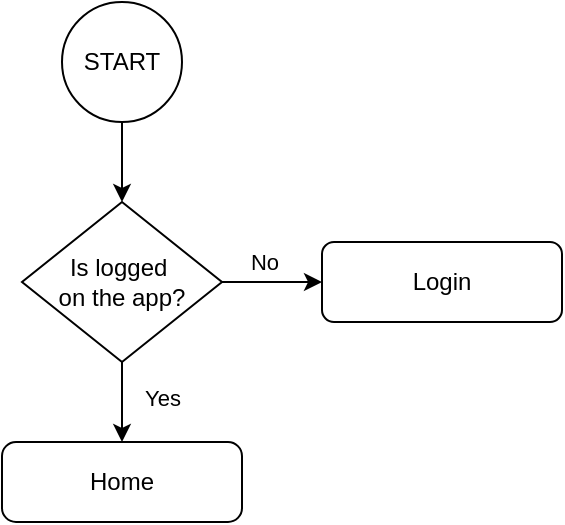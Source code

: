 <mxfile version="24.7.17" pages="9">
  <diagram id="C5RBs43oDa-KdzZeNtuy" name="Start Up">
    <mxGraphModel dx="1061" dy="625" grid="1" gridSize="10" guides="1" tooltips="1" connect="1" arrows="1" fold="1" page="1" pageScale="1" pageWidth="827" pageHeight="1169" math="0" shadow="0">
      <root>
        <mxCell id="WIyWlLk6GJQsqaUBKTNV-0" />
        <mxCell id="WIyWlLk6GJQsqaUBKTNV-1" parent="WIyWlLk6GJQsqaUBKTNV-0" />
        <mxCell id="WIyWlLk6GJQsqaUBKTNV-3" value="Login" style="rounded=1;whiteSpace=wrap;html=1;fontSize=12;glass=0;strokeWidth=1;shadow=0;" parent="WIyWlLk6GJQsqaUBKTNV-1" vertex="1">
          <mxGeometry x="370" y="150" width="120" height="40" as="geometry" />
        </mxCell>
        <mxCell id="NAs3StJc-EUYy5GG60r2-0" value="START" style="strokeWidth=1;html=1;shape=mxgraph.flowchart.start_2;whiteSpace=wrap;" vertex="1" parent="WIyWlLk6GJQsqaUBKTNV-1">
          <mxGeometry x="240" y="30" width="60" height="60" as="geometry" />
        </mxCell>
        <mxCell id="NAs3StJc-EUYy5GG60r2-6" style="edgeStyle=orthogonalEdgeStyle;rounded=0;orthogonalLoop=1;jettySize=auto;html=1;entryX=0;entryY=0.5;entryDx=0;entryDy=0;" edge="1" parent="WIyWlLk6GJQsqaUBKTNV-1" source="NAs3StJc-EUYy5GG60r2-4" target="WIyWlLk6GJQsqaUBKTNV-3">
          <mxGeometry relative="1" as="geometry" />
        </mxCell>
        <mxCell id="NAs3StJc-EUYy5GG60r2-8" value="No" style="edgeLabel;html=1;align=center;verticalAlign=middle;resizable=0;points=[];" vertex="1" connectable="0" parent="NAs3StJc-EUYy5GG60r2-6">
          <mxGeometry x="-0.158" y="-2" relative="1" as="geometry">
            <mxPoint y="-12" as="offset" />
          </mxGeometry>
        </mxCell>
        <mxCell id="NAs3StJc-EUYy5GG60r2-10" style="edgeStyle=orthogonalEdgeStyle;rounded=0;orthogonalLoop=1;jettySize=auto;html=1;entryX=0.5;entryY=0;entryDx=0;entryDy=0;" edge="1" parent="WIyWlLk6GJQsqaUBKTNV-1" source="NAs3StJc-EUYy5GG60r2-4" target="NAs3StJc-EUYy5GG60r2-9">
          <mxGeometry relative="1" as="geometry" />
        </mxCell>
        <mxCell id="NAs3StJc-EUYy5GG60r2-12" value="Yes" style="edgeLabel;html=1;align=center;verticalAlign=middle;resizable=0;points=[];" vertex="1" connectable="0" parent="NAs3StJc-EUYy5GG60r2-10">
          <mxGeometry x="-0.117" y="-1" relative="1" as="geometry">
            <mxPoint x="21" as="offset" />
          </mxGeometry>
        </mxCell>
        <mxCell id="NAs3StJc-EUYy5GG60r2-4" value="Is logged&amp;nbsp;&lt;div&gt;on the app?&lt;/div&gt;" style="strokeWidth=1;html=1;shape=mxgraph.flowchart.decision;whiteSpace=wrap;" vertex="1" parent="WIyWlLk6GJQsqaUBKTNV-1">
          <mxGeometry x="220" y="130" width="100" height="80" as="geometry" />
        </mxCell>
        <mxCell id="NAs3StJc-EUYy5GG60r2-5" style="edgeStyle=orthogonalEdgeStyle;rounded=0;orthogonalLoop=1;jettySize=auto;html=1;entryX=0.5;entryY=0;entryDx=0;entryDy=0;entryPerimeter=0;" edge="1" parent="WIyWlLk6GJQsqaUBKTNV-1" source="NAs3StJc-EUYy5GG60r2-0" target="NAs3StJc-EUYy5GG60r2-4">
          <mxGeometry relative="1" as="geometry" />
        </mxCell>
        <mxCell id="NAs3StJc-EUYy5GG60r2-9" value="Home" style="rounded=1;whiteSpace=wrap;html=1;absoluteArcSize=1;arcSize=14;strokeWidth=1;" vertex="1" parent="WIyWlLk6GJQsqaUBKTNV-1">
          <mxGeometry x="210" y="250" width="120" height="40" as="geometry" />
        </mxCell>
      </root>
    </mxGraphModel>
  </diagram>
  <diagram id="sX9BV34E5uOIgbZepUq_" name="Login">
    <mxGraphModel dx="1114" dy="656" grid="1" gridSize="10" guides="1" tooltips="1" connect="1" arrows="1" fold="1" page="1" pageScale="1" pageWidth="1169" pageHeight="827" math="0" shadow="0">
      <root>
        <mxCell id="0" />
        <mxCell id="1" parent="0" />
        <mxCell id="IFL9AA784NtUDXJpu881-12" style="edgeStyle=orthogonalEdgeStyle;rounded=0;orthogonalLoop=1;jettySize=auto;html=1;entryX=0.5;entryY=0;entryDx=0;entryDy=0;" edge="1" parent="1" source="IFL9AA784NtUDXJpu881-1" target="IFL9AA784NtUDXJpu881-9">
          <mxGeometry relative="1" as="geometry" />
        </mxCell>
        <mxCell id="IFL9AA784NtUDXJpu881-1" value="Login" style="rounded=1;whiteSpace=wrap;html=1;fontSize=12;glass=0;strokeWidth=1;shadow=0;" vertex="1" parent="1">
          <mxGeometry x="380" y="100" width="120" height="40" as="geometry" />
        </mxCell>
        <mxCell id="IFL9AA784NtUDXJpu881-4" style="edgeStyle=orthogonalEdgeStyle;rounded=0;orthogonalLoop=1;jettySize=auto;html=1;entryX=0.5;entryY=0;entryDx=0;entryDy=0;entryPerimeter=0;" edge="1" parent="1" source="IFL9AA784NtUDXJpu881-6" target="IFL9AA784NtUDXJpu881-17">
          <mxGeometry relative="1" as="geometry">
            <mxPoint x="440" y="470" as="targetPoint" />
          </mxGeometry>
        </mxCell>
        <mxCell id="IFL9AA784NtUDXJpu881-5" value="Yes" style="edgeLabel;html=1;align=center;verticalAlign=middle;resizable=0;points=[];" vertex="1" connectable="0" parent="IFL9AA784NtUDXJpu881-4">
          <mxGeometry x="-0.117" y="-1" relative="1" as="geometry">
            <mxPoint x="21" as="offset" />
          </mxGeometry>
        </mxCell>
        <mxCell id="IFL9AA784NtUDXJpu881-15" style="edgeStyle=orthogonalEdgeStyle;rounded=0;orthogonalLoop=1;jettySize=auto;html=1;entryX=1;entryY=0.5;entryDx=0;entryDy=0;" edge="1" parent="1" source="IFL9AA784NtUDXJpu881-6" target="IFL9AA784NtUDXJpu881-9">
          <mxGeometry relative="1" as="geometry">
            <Array as="points">
              <mxPoint x="580" y="380" />
              <mxPoint x="580" y="195" />
            </Array>
          </mxGeometry>
        </mxCell>
        <mxCell id="IFL9AA784NtUDXJpu881-16" value="No" style="edgeLabel;html=1;align=center;verticalAlign=middle;resizable=0;points=[];" vertex="1" connectable="0" parent="IFL9AA784NtUDXJpu881-15">
          <mxGeometry x="-0.782" y="1" relative="1" as="geometry">
            <mxPoint y="-9" as="offset" />
          </mxGeometry>
        </mxCell>
        <mxCell id="IFL9AA784NtUDXJpu881-6" value="User Exist?" style="strokeWidth=1;html=1;shape=mxgraph.flowchart.decision;whiteSpace=wrap;" vertex="1" parent="1">
          <mxGeometry x="390" y="340" width="100" height="80" as="geometry" />
        </mxCell>
        <mxCell id="IFL9AA784NtUDXJpu881-13" style="edgeStyle=orthogonalEdgeStyle;rounded=0;orthogonalLoop=1;jettySize=auto;html=1;entryX=0.5;entryY=0;entryDx=0;entryDy=0;" edge="1" parent="1" source="IFL9AA784NtUDXJpu881-9" target="IFL9AA784NtUDXJpu881-11">
          <mxGeometry relative="1" as="geometry" />
        </mxCell>
        <mxCell id="IFL9AA784NtUDXJpu881-9" value="Insert email" style="shape=parallelogram;html=1;strokeWidth=1;perimeter=parallelogramPerimeter;whiteSpace=wrap;rounded=1;arcSize=12;size=0.23;" vertex="1" parent="1">
          <mxGeometry x="365" y="170" width="150" height="50" as="geometry" />
        </mxCell>
        <mxCell id="IFL9AA784NtUDXJpu881-11" value="Password" style="shape=parallelogram;html=1;strokeWidth=1;perimeter=parallelogramPerimeter;whiteSpace=wrap;rounded=1;arcSize=12;size=0.23;" vertex="1" parent="1">
          <mxGeometry x="365" y="250" width="150" height="50" as="geometry" />
        </mxCell>
        <mxCell id="IFL9AA784NtUDXJpu881-14" style="edgeStyle=orthogonalEdgeStyle;rounded=0;orthogonalLoop=1;jettySize=auto;html=1;exitX=0.5;exitY=1;exitDx=0;exitDy=0;entryX=0.5;entryY=0;entryDx=0;entryDy=0;entryPerimeter=0;" edge="1" parent="1" source="IFL9AA784NtUDXJpu881-11" target="IFL9AA784NtUDXJpu881-6">
          <mxGeometry relative="1" as="geometry" />
        </mxCell>
        <mxCell id="G8jlkik7d2BzMp-kjcf3-1" value="Submit" style="edgeLabel;html=1;align=center;verticalAlign=middle;resizable=0;points=[];" vertex="1" connectable="0" parent="IFL9AA784NtUDXJpu881-14">
          <mxGeometry x="-0.2" y="-3" relative="1" as="geometry">
            <mxPoint as="offset" />
          </mxGeometry>
        </mxCell>
        <mxCell id="IFL9AA784NtUDXJpu881-18" style="edgeStyle=orthogonalEdgeStyle;rounded=0;orthogonalLoop=1;jettySize=auto;html=1;exitX=1;exitY=0.5;exitDx=0;exitDy=0;exitPerimeter=0;entryX=1;entryY=0.5;entryDx=0;entryDy=0;" edge="1" parent="1" source="IFL9AA784NtUDXJpu881-17" target="IFL9AA784NtUDXJpu881-11">
          <mxGeometry relative="1" as="geometry">
            <Array as="points">
              <mxPoint x="580" y="510" />
              <mxPoint x="580" y="275" />
            </Array>
          </mxGeometry>
        </mxCell>
        <mxCell id="IFL9AA784NtUDXJpu881-19" value="No" style="edgeLabel;html=1;align=center;verticalAlign=middle;resizable=0;points=[];" vertex="1" connectable="0" parent="IFL9AA784NtUDXJpu881-18">
          <mxGeometry x="-0.84" y="-3" relative="1" as="geometry">
            <mxPoint y="-13" as="offset" />
          </mxGeometry>
        </mxCell>
        <mxCell id="NJD95M8vQ93x0_-I2Khb-2" style="edgeStyle=orthogonalEdgeStyle;rounded=0;orthogonalLoop=1;jettySize=auto;html=1;entryX=0.5;entryY=0;entryDx=0;entryDy=0;entryPerimeter=0;" edge="1" parent="1" source="IFL9AA784NtUDXJpu881-17" target="NJD95M8vQ93x0_-I2Khb-3">
          <mxGeometry relative="1" as="geometry">
            <mxPoint x="440" y="610" as="targetPoint" />
          </mxGeometry>
        </mxCell>
        <mxCell id="NJD95M8vQ93x0_-I2Khb-15" value="Yes" style="edgeLabel;html=1;align=center;verticalAlign=middle;resizable=0;points=[];" vertex="1" connectable="0" parent="NJD95M8vQ93x0_-I2Khb-2">
          <mxGeometry x="0.2" y="-1" relative="1" as="geometry">
            <mxPoint x="11" as="offset" />
          </mxGeometry>
        </mxCell>
        <mxCell id="IFL9AA784NtUDXJpu881-17" value="Is Password correct?" style="strokeWidth=1;html=1;shape=mxgraph.flowchart.decision;whiteSpace=wrap;" vertex="1" parent="1">
          <mxGeometry x="390" y="460" width="100" height="100" as="geometry" />
        </mxCell>
        <mxCell id="NJD95M8vQ93x0_-I2Khb-1" value="Home" style="rounded=1;whiteSpace=wrap;html=1;fontSize=12;glass=0;strokeWidth=1;shadow=0;" vertex="1" parent="1">
          <mxGeometry x="380" y="1000" width="120" height="40" as="geometry" />
        </mxCell>
        <mxCell id="NJD95M8vQ93x0_-I2Khb-5" style="edgeStyle=orthogonalEdgeStyle;rounded=0;orthogonalLoop=1;jettySize=auto;html=1;entryX=0.5;entryY=0;entryDx=0;entryDy=0;" edge="1" parent="1" source="NJD95M8vQ93x0_-I2Khb-3" target="NJD95M8vQ93x0_-I2Khb-4">
          <mxGeometry relative="1" as="geometry" />
        </mxCell>
        <mxCell id="NJD95M8vQ93x0_-I2Khb-14" value="Yes" style="edgeLabel;html=1;align=center;verticalAlign=middle;resizable=0;points=[];" vertex="1" connectable="0" parent="NJD95M8vQ93x0_-I2Khb-5">
          <mxGeometry x="0.36" y="3" relative="1" as="geometry">
            <mxPoint x="7" y="-4" as="offset" />
          </mxGeometry>
        </mxCell>
        <mxCell id="NJD95M8vQ93x0_-I2Khb-10" style="edgeStyle=orthogonalEdgeStyle;rounded=0;orthogonalLoop=1;jettySize=auto;html=1;entryX=0;entryY=0.5;entryDx=0;entryDy=0;" edge="1" parent="1" source="NJD95M8vQ93x0_-I2Khb-3" target="NJD95M8vQ93x0_-I2Khb-1">
          <mxGeometry relative="1" as="geometry">
            <Array as="points">
              <mxPoint x="290" y="640" />
              <mxPoint x="290" y="1020" />
            </Array>
          </mxGeometry>
        </mxCell>
        <mxCell id="NJD95M8vQ93x0_-I2Khb-11" value="No" style="edgeLabel;html=1;align=center;verticalAlign=middle;resizable=0;points=[];" vertex="1" connectable="0" parent="NJD95M8vQ93x0_-I2Khb-10">
          <mxGeometry x="-0.004" y="1" relative="1" as="geometry">
            <mxPoint x="-11" y="-14" as="offset" />
          </mxGeometry>
        </mxCell>
        <mxCell id="NJD95M8vQ93x0_-I2Khb-3" value="First time login?" style="strokeWidth=1;html=1;shape=mxgraph.flowchart.decision;whiteSpace=wrap;" vertex="1" parent="1">
          <mxGeometry x="390" y="590" width="100" height="100" as="geometry" />
        </mxCell>
        <mxCell id="NJD95M8vQ93x0_-I2Khb-4" value="Request Code" style="shape=parallelogram;html=1;strokeWidth=1;perimeter=parallelogramPerimeter;whiteSpace=wrap;rounded=1;arcSize=12;size=0.23;" vertex="1" parent="1">
          <mxGeometry x="370" y="720" width="140" height="60" as="geometry" />
        </mxCell>
        <mxCell id="NJD95M8vQ93x0_-I2Khb-9" style="edgeStyle=orthogonalEdgeStyle;rounded=0;orthogonalLoop=1;jettySize=auto;html=1;entryX=0.5;entryY=0;entryDx=0;entryDy=0;" edge="1" parent="1" source="NJD95M8vQ93x0_-I2Khb-6" target="NJD95M8vQ93x0_-I2Khb-1">
          <mxGeometry relative="1" as="geometry" />
        </mxCell>
        <mxCell id="NJD95M8vQ93x0_-I2Khb-13" value="Yes" style="edgeLabel;html=1;align=center;verticalAlign=middle;resizable=0;points=[];" vertex="1" connectable="0" parent="NJD95M8vQ93x0_-I2Khb-9">
          <mxGeometry x="-0.475" y="3" relative="1" as="geometry">
            <mxPoint x="7" y="19" as="offset" />
          </mxGeometry>
        </mxCell>
        <mxCell id="NJD95M8vQ93x0_-I2Khb-6" value="Is code correct?" style="strokeWidth=1;html=1;shape=mxgraph.flowchart.decision;whiteSpace=wrap;" vertex="1" parent="1">
          <mxGeometry x="390" y="820" width="100" height="100" as="geometry" />
        </mxCell>
        <mxCell id="NJD95M8vQ93x0_-I2Khb-7" style="edgeStyle=orthogonalEdgeStyle;rounded=0;orthogonalLoop=1;jettySize=auto;html=1;entryX=0.5;entryY=0;entryDx=0;entryDy=0;entryPerimeter=0;" edge="1" parent="1" source="NJD95M8vQ93x0_-I2Khb-4" target="NJD95M8vQ93x0_-I2Khb-6">
          <mxGeometry relative="1" as="geometry" />
        </mxCell>
        <mxCell id="NJD95M8vQ93x0_-I2Khb-8" style="edgeStyle=orthogonalEdgeStyle;rounded=0;orthogonalLoop=1;jettySize=auto;html=1;entryX=0.921;entryY=0.4;entryDx=0;entryDy=0;entryPerimeter=0;" edge="1" parent="1" source="NJD95M8vQ93x0_-I2Khb-6" target="NJD95M8vQ93x0_-I2Khb-4">
          <mxGeometry relative="1" as="geometry">
            <Array as="points">
              <mxPoint x="540" y="870" />
              <mxPoint x="540" y="744" />
            </Array>
          </mxGeometry>
        </mxCell>
        <mxCell id="NJD95M8vQ93x0_-I2Khb-12" value="No" style="edgeLabel;html=1;align=center;verticalAlign=middle;resizable=0;points=[];" vertex="1" connectable="0" parent="NJD95M8vQ93x0_-I2Khb-8">
          <mxGeometry x="-0.023" y="-1" relative="1" as="geometry">
            <mxPoint x="9" as="offset" />
          </mxGeometry>
        </mxCell>
      </root>
    </mxGraphModel>
  </diagram>
  <diagram id="xrX0kt8LNmWPwsbkVcGR" name="Register">
    <mxGraphModel dx="1114" dy="656" grid="1" gridSize="10" guides="1" tooltips="1" connect="1" arrows="1" fold="1" page="1" pageScale="1" pageWidth="1169" pageHeight="827" math="0" shadow="0">
      <root>
        <mxCell id="0" />
        <mxCell id="1" parent="0" />
        <mxCell id="M9awglmIMMaG5F3pW17u-19" style="edgeStyle=orthogonalEdgeStyle;rounded=0;orthogonalLoop=1;jettySize=auto;html=1;entryX=0.5;entryY=0;entryDx=0;entryDy=0;" parent="1" source="M9awglmIMMaG5F3pW17u-1" target="M9awglmIMMaG5F3pW17u-18" edge="1">
          <mxGeometry relative="1" as="geometry" />
        </mxCell>
        <mxCell id="M9awglmIMMaG5F3pW17u-1" value="Register" style="rounded=1;whiteSpace=wrap;html=1;fontSize=12;glass=0;strokeWidth=1;shadow=0;" parent="1" vertex="1">
          <mxGeometry x="380" y="70" width="120" height="40" as="geometry" />
        </mxCell>
        <mxCell id="M9awglmIMMaG5F3pW17u-7" style="edgeStyle=orthogonalEdgeStyle;rounded=0;orthogonalLoop=1;jettySize=auto;html=1;entryX=0.5;entryY=0;entryDx=0;entryDy=0;" parent="1" source="M9awglmIMMaG5F3pW17u-3" target="M9awglmIMMaG5F3pW17u-4" edge="1">
          <mxGeometry relative="1" as="geometry" />
        </mxCell>
        <mxCell id="M9awglmIMMaG5F3pW17u-3" value="Insert Name" style="shape=parallelogram;html=1;strokeWidth=1;perimeter=parallelogramPerimeter;whiteSpace=wrap;rounded=1;arcSize=12;size=0.23;" parent="1" vertex="1">
          <mxGeometry x="370" y="230" width="140" height="50" as="geometry" />
        </mxCell>
        <mxCell id="M9awglmIMMaG5F3pW17u-8" style="edgeStyle=orthogonalEdgeStyle;rounded=0;orthogonalLoop=1;jettySize=auto;html=1;exitX=0.5;exitY=1;exitDx=0;exitDy=0;entryX=0.5;entryY=0;entryDx=0;entryDy=0;" parent="1" source="M9awglmIMMaG5F3pW17u-4" target="M9awglmIMMaG5F3pW17u-5" edge="1">
          <mxGeometry relative="1" as="geometry" />
        </mxCell>
        <mxCell id="M9awglmIMMaG5F3pW17u-4" value="Insert Email" style="shape=parallelogram;html=1;strokeWidth=1;perimeter=parallelogramPerimeter;whiteSpace=wrap;rounded=1;arcSize=12;size=0.23;" parent="1" vertex="1">
          <mxGeometry x="370" y="310" width="140" height="50" as="geometry" />
        </mxCell>
        <mxCell id="M9awglmIMMaG5F3pW17u-5" value="Insert Phone" style="shape=parallelogram;html=1;strokeWidth=1;perimeter=parallelogramPerimeter;whiteSpace=wrap;rounded=1;arcSize=12;size=0.23;" parent="1" vertex="1">
          <mxGeometry x="370" y="390" width="140" height="50" as="geometry" />
        </mxCell>
        <mxCell id="M9awglmIMMaG5F3pW17u-6" value="Insert Extra Data" style="shape=parallelogram;html=1;strokeWidth=1;perimeter=parallelogramPerimeter;whiteSpace=wrap;rounded=1;arcSize=12;size=0.23;" parent="1" vertex="1">
          <mxGeometry x="360" y="480" width="140" height="50" as="geometry" />
        </mxCell>
        <mxCell id="M9awglmIMMaG5F3pW17u-9" style="edgeStyle=orthogonalEdgeStyle;rounded=0;orthogonalLoop=1;jettySize=auto;html=1;exitX=0.5;exitY=1;exitDx=0;exitDy=0;entryX=0.579;entryY=-0.02;entryDx=0;entryDy=0;entryPerimeter=0;" parent="1" source="M9awglmIMMaG5F3pW17u-5" target="M9awglmIMMaG5F3pW17u-6" edge="1">
          <mxGeometry relative="1" as="geometry" />
        </mxCell>
        <mxCell id="M9awglmIMMaG5F3pW17u-13" style="edgeStyle=orthogonalEdgeStyle;rounded=0;orthogonalLoop=1;jettySize=auto;html=1;entryX=1;entryY=0.5;entryDx=0;entryDy=0;" parent="1" source="M9awglmIMMaG5F3pW17u-10" target="M9awglmIMMaG5F3pW17u-4" edge="1">
          <mxGeometry relative="1" as="geometry">
            <Array as="points">
              <mxPoint x="540" y="750" />
              <mxPoint x="540" y="335" />
            </Array>
          </mxGeometry>
        </mxCell>
        <mxCell id="M9awglmIMMaG5F3pW17u-10" value="Email alredy exist?" style="strokeWidth=1;html=1;shape=mxgraph.flowchart.decision;whiteSpace=wrap;" parent="1" vertex="1">
          <mxGeometry x="390" y="700" width="100" height="100" as="geometry" />
        </mxCell>
        <mxCell id="M9awglmIMMaG5F3pW17u-16" style="edgeStyle=orthogonalEdgeStyle;rounded=0;orthogonalLoop=1;jettySize=auto;html=1;entryX=1;entryY=0.5;entryDx=0;entryDy=0;" parent="1" source="M9awglmIMMaG5F3pW17u-15" target="M9awglmIMMaG5F3pW17u-5" edge="1">
          <mxGeometry relative="1" as="geometry">
            <Array as="points">
              <mxPoint x="540" y="880" />
              <mxPoint x="540" y="415" />
            </Array>
          </mxGeometry>
        </mxCell>
        <mxCell id="M9awglmIMMaG5F3pW17u-31" style="edgeStyle=orthogonalEdgeStyle;rounded=0;orthogonalLoop=1;jettySize=auto;html=1;entryX=0.5;entryY=0;entryDx=0;entryDy=0;" parent="1" source="M9awglmIMMaG5F3pW17u-15" target="M9awglmIMMaG5F3pW17u-30" edge="1">
          <mxGeometry relative="1" as="geometry" />
        </mxCell>
        <mxCell id="bzFnrBwAGfzbYayhYh9P-1" value="No" style="edgeLabel;html=1;align=center;verticalAlign=middle;resizable=0;points=[];" vertex="1" connectable="0" parent="M9awglmIMMaG5F3pW17u-31">
          <mxGeometry x="-0.35" y="1" relative="1" as="geometry">
            <mxPoint as="offset" />
          </mxGeometry>
        </mxCell>
        <mxCell id="M9awglmIMMaG5F3pW17u-15" value="Phone alredy exist?" style="strokeWidth=1;html=1;shape=mxgraph.flowchart.decision;whiteSpace=wrap;" parent="1" vertex="1">
          <mxGeometry x="390" y="830" width="100" height="100" as="geometry" />
        </mxCell>
        <mxCell id="M9awglmIMMaG5F3pW17u-17" style="edgeStyle=orthogonalEdgeStyle;rounded=0;orthogonalLoop=1;jettySize=auto;html=1;entryX=0.5;entryY=0;entryDx=0;entryDy=0;entryPerimeter=0;" parent="1" source="M9awglmIMMaG5F3pW17u-10" target="M9awglmIMMaG5F3pW17u-15" edge="1">
          <mxGeometry relative="1" as="geometry" />
        </mxCell>
        <mxCell id="M9awglmIMMaG5F3pW17u-28" value="No" style="edgeLabel;html=1;align=center;verticalAlign=middle;resizable=0;points=[];" parent="M9awglmIMMaG5F3pW17u-17" vertex="1" connectable="0">
          <mxGeometry x="0.232" y="1" relative="1" as="geometry">
            <mxPoint x="9" as="offset" />
          </mxGeometry>
        </mxCell>
        <mxCell id="M9awglmIMMaG5F3pW17u-20" style="edgeStyle=orthogonalEdgeStyle;rounded=0;orthogonalLoop=1;jettySize=auto;html=1;entryX=0.5;entryY=0;entryDx=0;entryDy=0;" parent="1" source="M9awglmIMMaG5F3pW17u-18" target="M9awglmIMMaG5F3pW17u-3" edge="1">
          <mxGeometry relative="1" as="geometry" />
        </mxCell>
        <mxCell id="M9awglmIMMaG5F3pW17u-18" value="Insert IDCard" style="shape=parallelogram;html=1;strokeWidth=1;perimeter=parallelogramPerimeter;whiteSpace=wrap;rounded=1;arcSize=12;size=0.23;" parent="1" vertex="1">
          <mxGeometry x="370" y="150" width="140" height="50" as="geometry" />
        </mxCell>
        <mxCell id="M9awglmIMMaG5F3pW17u-24" style="edgeStyle=orthogonalEdgeStyle;rounded=0;orthogonalLoop=1;jettySize=auto;html=1;entryX=1;entryY=0.5;entryDx=0;entryDy=0;" parent="1" source="M9awglmIMMaG5F3pW17u-21" target="M9awglmIMMaG5F3pW17u-18" edge="1">
          <mxGeometry relative="1" as="geometry">
            <Array as="points">
              <mxPoint x="540" y="620" />
              <mxPoint x="540" y="175" />
            </Array>
          </mxGeometry>
        </mxCell>
        <mxCell id="M9awglmIMMaG5F3pW17u-25" value="Yes" style="edgeLabel;html=1;align=center;verticalAlign=middle;resizable=0;points=[];" parent="M9awglmIMMaG5F3pW17u-24" vertex="1" connectable="0">
          <mxGeometry x="-0.519" y="-4" relative="1" as="geometry">
            <mxPoint x="6" y="-59" as="offset" />
          </mxGeometry>
        </mxCell>
        <mxCell id="M9awglmIMMaG5F3pW17u-26" value="" style="edgeStyle=orthogonalEdgeStyle;rounded=0;orthogonalLoop=1;jettySize=auto;html=1;" parent="1" source="M9awglmIMMaG5F3pW17u-21" target="M9awglmIMMaG5F3pW17u-10" edge="1">
          <mxGeometry relative="1" as="geometry" />
        </mxCell>
        <mxCell id="M9awglmIMMaG5F3pW17u-21" value="IDCard alredy exist?" style="strokeWidth=1;html=1;shape=mxgraph.flowchart.decision;whiteSpace=wrap;" parent="1" vertex="1">
          <mxGeometry x="390" y="570" width="100" height="100" as="geometry" />
        </mxCell>
        <mxCell id="M9awglmIMMaG5F3pW17u-22" style="edgeStyle=orthogonalEdgeStyle;rounded=0;orthogonalLoop=1;jettySize=auto;html=1;entryX=0.5;entryY=0;entryDx=0;entryDy=0;entryPerimeter=0;" parent="1" source="M9awglmIMMaG5F3pW17u-6" target="M9awglmIMMaG5F3pW17u-21" edge="1">
          <mxGeometry relative="1" as="geometry">
            <Array as="points">
              <mxPoint x="440" y="540" />
              <mxPoint x="440" y="540" />
            </Array>
          </mxGeometry>
        </mxCell>
        <mxCell id="IOoR9BEfXmduoCwRYfGM-1" value="Submit" style="edgeLabel;html=1;align=center;verticalAlign=middle;resizable=0;points=[];" parent="M9awglmIMMaG5F3pW17u-22" vertex="1" connectable="0">
          <mxGeometry x="-0.1" y="-2" relative="1" as="geometry">
            <mxPoint as="offset" />
          </mxGeometry>
        </mxCell>
        <mxCell id="M9awglmIMMaG5F3pW17u-23" style="edgeStyle=orthogonalEdgeStyle;rounded=0;orthogonalLoop=1;jettySize=auto;html=1;exitX=0.5;exitY=1;exitDx=0;exitDy=0;exitPerimeter=0;entryX=0.5;entryY=0;entryDx=0;entryDy=0;entryPerimeter=0;" parent="1" source="M9awglmIMMaG5F3pW17u-21" target="M9awglmIMMaG5F3pW17u-10" edge="1">
          <mxGeometry relative="1" as="geometry" />
        </mxCell>
        <mxCell id="M9awglmIMMaG5F3pW17u-27" value="No" style="edgeLabel;html=1;align=center;verticalAlign=middle;resizable=0;points=[];" parent="M9awglmIMMaG5F3pW17u-23" vertex="1" connectable="0">
          <mxGeometry x="-0.147" relative="1" as="geometry">
            <mxPoint x="10" as="offset" />
          </mxGeometry>
        </mxCell>
        <mxCell id="M9awglmIMMaG5F3pW17u-32" style="edgeStyle=orthogonalEdgeStyle;rounded=0;orthogonalLoop=1;jettySize=auto;html=1;entryX=0.5;entryY=0;entryDx=0;entryDy=0;" parent="1" source="M9awglmIMMaG5F3pW17u-30" target="M9awglmIMMaG5F3pW17u-33" edge="1">
          <mxGeometry relative="1" as="geometry">
            <mxPoint x="440" y="1090" as="targetPoint" />
          </mxGeometry>
        </mxCell>
        <mxCell id="M9awglmIMMaG5F3pW17u-30" value="Send Verificatión Code" style="rounded=1;whiteSpace=wrap;html=1;absoluteArcSize=1;arcSize=14;strokeWidth=1;" parent="1" vertex="1">
          <mxGeometry x="370" y="970" width="140" height="50" as="geometry" />
        </mxCell>
        <mxCell id="M9awglmIMMaG5F3pW17u-35" style="edgeStyle=orthogonalEdgeStyle;rounded=0;orthogonalLoop=1;jettySize=auto;html=1;entryX=0.5;entryY=0;entryDx=0;entryDy=0;" parent="1" source="M9awglmIMMaG5F3pW17u-33" target="M9awglmIMMaG5F3pW17u-34" edge="1">
          <mxGeometry relative="1" as="geometry" />
        </mxCell>
        <mxCell id="M9awglmIMMaG5F3pW17u-33" value="Send Welcome Coupon" style="rounded=1;whiteSpace=wrap;html=1;absoluteArcSize=1;arcSize=14;strokeWidth=1;" parent="1" vertex="1">
          <mxGeometry x="370" y="1060" width="140" height="50" as="geometry" />
        </mxCell>
        <mxCell id="M9awglmIMMaG5F3pW17u-34" value="Login" style="rounded=1;whiteSpace=wrap;html=1;absoluteArcSize=1;arcSize=14;strokeWidth=1;" parent="1" vertex="1">
          <mxGeometry x="370" y="1150" width="140" height="50" as="geometry" />
        </mxCell>
      </root>
    </mxGraphModel>
  </diagram>
  <diagram id="_f0p1DK1H1kFU409MzOo" name="Password recovery">
    <mxGraphModel dx="1114" dy="656" grid="1" gridSize="10" guides="1" tooltips="1" connect="1" arrows="1" fold="1" page="1" pageScale="1" pageWidth="1169" pageHeight="827" math="0" shadow="0">
      <root>
        <mxCell id="0" />
        <mxCell id="1" parent="0" />
        <mxCell id="UJgdB1XQL1k392XNLSgJ-2" style="edgeStyle=orthogonalEdgeStyle;rounded=0;orthogonalLoop=1;jettySize=auto;html=1;entryX=0.5;entryY=0;entryDx=0;entryDy=0;" parent="1" source="rv0jPUvvy89jmApZHi78-1" target="UJgdB1XQL1k392XNLSgJ-1" edge="1">
          <mxGeometry relative="1" as="geometry" />
        </mxCell>
        <mxCell id="rv0jPUvvy89jmApZHi78-1" value="Password recovery" style="rounded=1;whiteSpace=wrap;html=1;fontSize=12;glass=0;strokeWidth=1;shadow=0;" parent="1" vertex="1">
          <mxGeometry x="380" y="70" width="120" height="40" as="geometry" />
        </mxCell>
        <mxCell id="UJgdB1XQL1k392XNLSgJ-1" value="Insert email" style="shape=parallelogram;html=1;strokeWidth=1;perimeter=parallelogramPerimeter;whiteSpace=wrap;rounded=1;arcSize=12;size=0.23;" parent="1" vertex="1">
          <mxGeometry x="380" y="150" width="120" height="50" as="geometry" />
        </mxCell>
        <mxCell id="XMWtzui4SsJDfp1Gv8h8-4" style="edgeStyle=orthogonalEdgeStyle;rounded=0;orthogonalLoop=1;jettySize=auto;html=1;entryX=1;entryY=0.5;entryDx=0;entryDy=0;" parent="1" source="XMWtzui4SsJDfp1Gv8h8-1" target="UJgdB1XQL1k392XNLSgJ-1" edge="1">
          <mxGeometry relative="1" as="geometry">
            <Array as="points">
              <mxPoint x="540" y="300" />
              <mxPoint x="540" y="175" />
            </Array>
          </mxGeometry>
        </mxCell>
        <mxCell id="XMWtzui4SsJDfp1Gv8h8-5" value="No" style="edgeLabel;html=1;align=center;verticalAlign=middle;resizable=0;points=[];" parent="XMWtzui4SsJDfp1Gv8h8-4" vertex="1" connectable="0">
          <mxGeometry x="-0.021" y="-4" relative="1" as="geometry">
            <mxPoint as="offset" />
          </mxGeometry>
        </mxCell>
        <mxCell id="XMWtzui4SsJDfp1Gv8h8-6" style="edgeStyle=orthogonalEdgeStyle;rounded=0;orthogonalLoop=1;jettySize=auto;html=1;entryX=0.5;entryY=0;entryDx=0;entryDy=0;" parent="1" source="XMWtzui4SsJDfp1Gv8h8-1" target="XMWtzui4SsJDfp1Gv8h8-9" edge="1">
          <mxGeometry relative="1" as="geometry">
            <mxPoint x="440" y="391" as="targetPoint" />
          </mxGeometry>
        </mxCell>
        <mxCell id="7795LSeOEDaDANYVehV8-3" value="Yes" style="edgeLabel;html=1;align=center;verticalAlign=middle;resizable=0;points=[];" parent="XMWtzui4SsJDfp1Gv8h8-6" vertex="1" connectable="0">
          <mxGeometry x="0.36" y="1" relative="1" as="geometry">
            <mxPoint x="9" as="offset" />
          </mxGeometry>
        </mxCell>
        <mxCell id="XMWtzui4SsJDfp1Gv8h8-1" value="Email exist?" style="strokeWidth=1;html=1;shape=mxgraph.flowchart.decision;whiteSpace=wrap;" parent="1" vertex="1">
          <mxGeometry x="390" y="250" width="100" height="100" as="geometry" />
        </mxCell>
        <mxCell id="XMWtzui4SsJDfp1Gv8h8-2" style="edgeStyle=orthogonalEdgeStyle;rounded=0;orthogonalLoop=1;jettySize=auto;html=1;entryX=0.5;entryY=0;entryDx=0;entryDy=0;entryPerimeter=0;" parent="1" source="UJgdB1XQL1k392XNLSgJ-1" target="XMWtzui4SsJDfp1Gv8h8-1" edge="1">
          <mxGeometry relative="1" as="geometry" />
        </mxCell>
        <mxCell id="XMWtzui4SsJDfp1Gv8h8-3" value="Submit" style="edgeLabel;html=1;align=center;verticalAlign=middle;resizable=0;points=[];" parent="XMWtzui4SsJDfp1Gv8h8-2" vertex="1" connectable="0">
          <mxGeometry x="0.08" relative="1" as="geometry">
            <mxPoint as="offset" />
          </mxGeometry>
        </mxCell>
        <mxCell id="7795LSeOEDaDANYVehV8-2" style="edgeStyle=orthogonalEdgeStyle;rounded=0;orthogonalLoop=1;jettySize=auto;html=1;entryX=0.5;entryY=0;entryDx=0;entryDy=0;" parent="1" source="XMWtzui4SsJDfp1Gv8h8-9" target="7795LSeOEDaDANYVehV8-1" edge="1">
          <mxGeometry relative="1" as="geometry" />
        </mxCell>
        <mxCell id="XMWtzui4SsJDfp1Gv8h8-9" value="Send Code" style="rounded=1;whiteSpace=wrap;html=1;absoluteArcSize=1;arcSize=14;strokeWidth=1;" parent="1" vertex="1">
          <mxGeometry x="390" y="380" width="100" height="50" as="geometry" />
        </mxCell>
        <mxCell id="7795LSeOEDaDANYVehV8-1" value="Insert code" style="shape=parallelogram;html=1;strokeWidth=1;perimeter=parallelogramPerimeter;whiteSpace=wrap;rounded=1;arcSize=12;size=0.23;" parent="1" vertex="1">
          <mxGeometry x="380" y="460" width="120" height="50" as="geometry" />
        </mxCell>
        <mxCell id="7795LSeOEDaDANYVehV8-7" style="edgeStyle=orthogonalEdgeStyle;rounded=0;orthogonalLoop=1;jettySize=auto;html=1;entryX=1;entryY=0.5;entryDx=0;entryDy=0;" parent="1" source="7795LSeOEDaDANYVehV8-4" target="7795LSeOEDaDANYVehV8-1" edge="1">
          <mxGeometry relative="1" as="geometry">
            <Array as="points">
              <mxPoint x="530" y="600" />
              <mxPoint x="530" y="485" />
            </Array>
          </mxGeometry>
        </mxCell>
        <mxCell id="7795LSeOEDaDANYVehV8-8" value="No" style="edgeLabel;html=1;align=center;verticalAlign=middle;resizable=0;points=[];" parent="7795LSeOEDaDANYVehV8-7" vertex="1" connectable="0">
          <mxGeometry x="0.026" y="-3" relative="1" as="geometry">
            <mxPoint as="offset" />
          </mxGeometry>
        </mxCell>
        <mxCell id="7795LSeOEDaDANYVehV8-4" value="Is code correct?" style="strokeWidth=1;html=1;shape=mxgraph.flowchart.decision;whiteSpace=wrap;" parent="1" vertex="1">
          <mxGeometry x="390" y="550" width="100" height="100" as="geometry" />
        </mxCell>
        <mxCell id="7795LSeOEDaDANYVehV8-5" style="edgeStyle=orthogonalEdgeStyle;rounded=0;orthogonalLoop=1;jettySize=auto;html=1;entryX=0.5;entryY=0;entryDx=0;entryDy=0;entryPerimeter=0;" parent="1" source="7795LSeOEDaDANYVehV8-1" target="7795LSeOEDaDANYVehV8-4" edge="1">
          <mxGeometry relative="1" as="geometry" />
        </mxCell>
        <mxCell id="7795LSeOEDaDANYVehV8-6" value="Submit" style="edgeLabel;html=1;align=center;verticalAlign=middle;resizable=0;points=[];" parent="7795LSeOEDaDANYVehV8-5" vertex="1" connectable="0">
          <mxGeometry x="-0.35" y="3" relative="1" as="geometry">
            <mxPoint as="offset" />
          </mxGeometry>
        </mxCell>
        <mxCell id="7795LSeOEDaDANYVehV8-10" style="edgeStyle=orthogonalEdgeStyle;rounded=0;orthogonalLoop=1;jettySize=auto;html=1;entryX=1;entryY=0.25;entryDx=0;entryDy=0;" parent="1" source="7795LSeOEDaDANYVehV8-9" target="XMWtzui4SsJDfp1Gv8h8-9" edge="1">
          <mxGeometry relative="1" as="geometry">
            <Array as="points">
              <mxPoint x="540" y="730" />
              <mxPoint x="540" y="393" />
            </Array>
          </mxGeometry>
        </mxCell>
        <mxCell id="7795LSeOEDaDANYVehV8-11" value="No" style="edgeLabel;html=1;align=center;verticalAlign=middle;resizable=0;points=[];" parent="7795LSeOEDaDANYVehV8-10" vertex="1" connectable="0">
          <mxGeometry x="-0.433" y="2" relative="1" as="geometry">
            <mxPoint as="offset" />
          </mxGeometry>
        </mxCell>
        <mxCell id="7795LSeOEDaDANYVehV8-15" style="edgeStyle=orthogonalEdgeStyle;rounded=0;orthogonalLoop=1;jettySize=auto;html=1;entryX=0.5;entryY=0;entryDx=0;entryDy=0;" parent="1" source="7795LSeOEDaDANYVehV8-9" target="7795LSeOEDaDANYVehV8-14" edge="1">
          <mxGeometry relative="1" as="geometry" />
        </mxCell>
        <mxCell id="DAEsyM37BmtgZwdJva09-1" value="Yes" style="edgeLabel;html=1;align=center;verticalAlign=middle;resizable=0;points=[];" vertex="1" connectable="0" parent="7795LSeOEDaDANYVehV8-15">
          <mxGeometry x="-0.72" y="1" relative="1" as="geometry">
            <mxPoint as="offset" />
          </mxGeometry>
        </mxCell>
        <mxCell id="7795LSeOEDaDANYVehV8-9" value="Is the code still available?" style="strokeWidth=1;html=1;shape=mxgraph.flowchart.decision;whiteSpace=wrap;" parent="1" vertex="1">
          <mxGeometry x="390" y="680" width="100" height="100" as="geometry" />
        </mxCell>
        <mxCell id="7795LSeOEDaDANYVehV8-12" style="edgeStyle=orthogonalEdgeStyle;rounded=0;orthogonalLoop=1;jettySize=auto;html=1;entryX=0.5;entryY=0;entryDx=0;entryDy=0;entryPerimeter=0;" parent="1" source="7795LSeOEDaDANYVehV8-4" target="7795LSeOEDaDANYVehV8-9" edge="1">
          <mxGeometry relative="1" as="geometry" />
        </mxCell>
        <mxCell id="7795LSeOEDaDANYVehV8-13" value="Yes" style="edgeLabel;html=1;align=center;verticalAlign=middle;resizable=0;points=[];" parent="7795LSeOEDaDANYVehV8-12" vertex="1" connectable="0">
          <mxGeometry x="0.28" y="3" relative="1" as="geometry">
            <mxPoint as="offset" />
          </mxGeometry>
        </mxCell>
        <mxCell id="7795LSeOEDaDANYVehV8-17" style="edgeStyle=orthogonalEdgeStyle;rounded=0;orthogonalLoop=1;jettySize=auto;html=1;entryX=0.5;entryY=0;entryDx=0;entryDy=0;" parent="1" source="7795LSeOEDaDANYVehV8-14" target="7795LSeOEDaDANYVehV8-16" edge="1">
          <mxGeometry relative="1" as="geometry" />
        </mxCell>
        <mxCell id="7795LSeOEDaDANYVehV8-14" value="Insert&amp;nbsp;&lt;div&gt;new password&lt;/div&gt;" style="shape=parallelogram;html=1;strokeWidth=1;perimeter=parallelogramPerimeter;whiteSpace=wrap;rounded=1;arcSize=12;size=0.23;" parent="1" vertex="1">
          <mxGeometry x="380" y="810" width="120" height="50" as="geometry" />
        </mxCell>
        <mxCell id="7795LSeOEDaDANYVehV8-16" value="Confirm the&lt;div&gt;new password&lt;/div&gt;" style="shape=parallelogram;html=1;strokeWidth=1;perimeter=parallelogramPerimeter;whiteSpace=wrap;rounded=1;arcSize=12;size=0.23;" parent="1" vertex="1">
          <mxGeometry x="380" y="890" width="120" height="50" as="geometry" />
        </mxCell>
        <mxCell id="7795LSeOEDaDANYVehV8-20" style="edgeStyle=orthogonalEdgeStyle;rounded=0;orthogonalLoop=1;jettySize=auto;html=1;entryX=1;entryY=0.5;entryDx=0;entryDy=0;" parent="1" source="7795LSeOEDaDANYVehV8-18" target="7795LSeOEDaDANYVehV8-16" edge="1">
          <mxGeometry relative="1" as="geometry">
            <Array as="points">
              <mxPoint x="560" y="1040" />
              <mxPoint x="560" y="915" />
            </Array>
          </mxGeometry>
        </mxCell>
        <mxCell id="7795LSeOEDaDANYVehV8-21" value="No" style="edgeLabel;html=1;align=center;verticalAlign=middle;resizable=0;points=[];" parent="7795LSeOEDaDANYVehV8-20" vertex="1" connectable="0">
          <mxGeometry x="-0.196" y="-3" relative="1" as="geometry">
            <mxPoint as="offset" />
          </mxGeometry>
        </mxCell>
        <mxCell id="7795LSeOEDaDANYVehV8-24" style="edgeStyle=orthogonalEdgeStyle;rounded=0;orthogonalLoop=1;jettySize=auto;html=1;entryX=0.5;entryY=0;entryDx=0;entryDy=0;" parent="1" source="7795LSeOEDaDANYVehV8-18" target="7795LSeOEDaDANYVehV8-23" edge="1">
          <mxGeometry relative="1" as="geometry" />
        </mxCell>
        <mxCell id="7795LSeOEDaDANYVehV8-25" value="Yes" style="edgeLabel;html=1;align=center;verticalAlign=middle;resizable=0;points=[];" parent="7795LSeOEDaDANYVehV8-24" vertex="1" connectable="0">
          <mxGeometry x="0.36" y="1" relative="1" as="geometry">
            <mxPoint as="offset" />
          </mxGeometry>
        </mxCell>
        <mxCell id="7795LSeOEDaDANYVehV8-18" value="The new password&amp;nbsp;&lt;div&gt;an the confirmation&amp;nbsp;&lt;/div&gt;&lt;div&gt;are the same?&lt;/div&gt;" style="strokeWidth=1;html=1;shape=mxgraph.flowchart.decision;whiteSpace=wrap;" parent="1" vertex="1">
          <mxGeometry x="360" y="980" width="160" height="110" as="geometry" />
        </mxCell>
        <mxCell id="7795LSeOEDaDANYVehV8-19" style="edgeStyle=orthogonalEdgeStyle;rounded=0;orthogonalLoop=1;jettySize=auto;html=1;entryX=0.5;entryY=0;entryDx=0;entryDy=0;entryPerimeter=0;" parent="1" source="7795LSeOEDaDANYVehV8-16" target="7795LSeOEDaDANYVehV8-18" edge="1">
          <mxGeometry relative="1" as="geometry" />
        </mxCell>
        <mxCell id="7795LSeOEDaDANYVehV8-22" value="Submit" style="edgeLabel;html=1;align=center;verticalAlign=middle;resizable=0;points=[];" parent="7795LSeOEDaDANYVehV8-19" vertex="1" connectable="0">
          <mxGeometry x="-0.3" y="5" relative="1" as="geometry">
            <mxPoint as="offset" />
          </mxGeometry>
        </mxCell>
        <mxCell id="7795LSeOEDaDANYVehV8-27" style="edgeStyle=orthogonalEdgeStyle;rounded=0;orthogonalLoop=1;jettySize=auto;html=1;entryX=0.5;entryY=0;entryDx=0;entryDy=0;" parent="1" source="7795LSeOEDaDANYVehV8-23" target="7795LSeOEDaDANYVehV8-26" edge="1">
          <mxGeometry relative="1" as="geometry" />
        </mxCell>
        <mxCell id="7795LSeOEDaDANYVehV8-23" value="Upload password" style="rounded=1;whiteSpace=wrap;html=1;absoluteArcSize=1;arcSize=14;strokeWidth=1;" parent="1" vertex="1">
          <mxGeometry x="385" y="1120" width="110" height="50" as="geometry" />
        </mxCell>
        <mxCell id="7795LSeOEDaDANYVehV8-26" value="Login" style="rounded=1;whiteSpace=wrap;html=1;absoluteArcSize=1;arcSize=14;strokeWidth=1;" parent="1" vertex="1">
          <mxGeometry x="385" y="1200" width="110" height="50" as="geometry" />
        </mxCell>
      </root>
    </mxGraphModel>
  </diagram>
  <diagram id="TtUxapERvOr36jxoYQbP" name="Manage Events">
    <mxGraphModel dx="969" dy="570" grid="1" gridSize="10" guides="1" tooltips="1" connect="1" arrows="1" fold="1" page="1" pageScale="1" pageWidth="1169" pageHeight="827" math="0" shadow="0">
      <root>
        <mxCell id="0" />
        <mxCell id="1" parent="0" />
        <mxCell id="O3iVLAfSBRlQ7hlemg1m-1" value="Home" style="rounded=1;whiteSpace=wrap;html=1;absoluteArcSize=1;arcSize=14;strokeWidth=1;" vertex="1" parent="1">
          <mxGeometry x="510" y="60" width="100" height="40" as="geometry" />
        </mxCell>
        <mxCell id="O3iVLAfSBRlQ7hlemg1m-4" style="edgeStyle=orthogonalEdgeStyle;rounded=0;orthogonalLoop=1;jettySize=auto;html=1;" edge="1" parent="1" source="O3iVLAfSBRlQ7hlemg1m-2">
          <mxGeometry relative="1" as="geometry">
            <mxPoint x="360" y="250" as="targetPoint" />
            <Array as="points">
              <mxPoint x="360" y="190" />
            </Array>
          </mxGeometry>
        </mxCell>
        <mxCell id="O3iVLAfSBRlQ7hlemg1m-5" value="Serach Event" style="edgeLabel;html=1;align=center;verticalAlign=middle;resizable=0;points=[];" vertex="1" connectable="0" parent="O3iVLAfSBRlQ7hlemg1m-4">
          <mxGeometry x="0.092" y="-4" relative="1" as="geometry">
            <mxPoint x="20" as="offset" />
          </mxGeometry>
        </mxCell>
        <mxCell id="O3iVLAfSBRlQ7hlemg1m-6" style="edgeStyle=orthogonalEdgeStyle;rounded=0;orthogonalLoop=1;jettySize=auto;html=1;entryX=0.5;entryY=0;entryDx=0;entryDy=0;" edge="1" parent="1" source="O3iVLAfSBRlQ7hlemg1m-2" target="O3iVLAfSBRlQ7hlemg1m-9">
          <mxGeometry relative="1" as="geometry">
            <mxPoint x="760" y="240" as="targetPoint" />
            <Array as="points">
              <mxPoint x="760" y="190" />
            </Array>
          </mxGeometry>
        </mxCell>
        <mxCell id="O3iVLAfSBRlQ7hlemg1m-7" value="Add Event" style="edgeLabel;html=1;align=center;verticalAlign=middle;resizable=0;points=[];" vertex="1" connectable="0" parent="O3iVLAfSBRlQ7hlemg1m-6">
          <mxGeometry x="0.002" y="4" relative="1" as="geometry">
            <mxPoint x="-20" as="offset" />
          </mxGeometry>
        </mxCell>
        <mxCell id="O3iVLAfSBRlQ7hlemg1m-2" value="Action Selected" style="strokeWidth=1;html=1;shape=mxgraph.flowchart.decision;whiteSpace=wrap;" vertex="1" parent="1">
          <mxGeometry x="510" y="140" width="100" height="100" as="geometry" />
        </mxCell>
        <mxCell id="O3iVLAfSBRlQ7hlemg1m-3" style="edgeStyle=orthogonalEdgeStyle;rounded=0;orthogonalLoop=1;jettySize=auto;html=1;entryX=0.5;entryY=0;entryDx=0;entryDy=0;entryPerimeter=0;strokeWidth=1;" edge="1" parent="1" source="O3iVLAfSBRlQ7hlemg1m-1" target="O3iVLAfSBRlQ7hlemg1m-2">
          <mxGeometry relative="1" as="geometry" />
        </mxCell>
        <mxCell id="FDi3i1afYAXO18EitkCs-1" value="General List" style="edgeLabel;html=1;align=center;verticalAlign=middle;resizable=0;points=[];" vertex="1" connectable="0" parent="O3iVLAfSBRlQ7hlemg1m-3">
          <mxGeometry x="-0.058" y="-2" relative="1" as="geometry">
            <mxPoint as="offset" />
          </mxGeometry>
        </mxCell>
        <mxCell id="O3iVLAfSBRlQ7hlemg1m-8" value="See event details" style="rounded=1;whiteSpace=wrap;html=1;absoluteArcSize=1;arcSize=14;strokeWidth=1;" vertex="1" parent="1">
          <mxGeometry x="310" y="350" width="100" height="40" as="geometry" />
        </mxCell>
        <mxCell id="O3iVLAfSBRlQ7hlemg1m-10" style="edgeStyle=orthogonalEdgeStyle;rounded=0;orthogonalLoop=1;jettySize=auto;html=1;entryX=0.5;entryY=0;entryDx=0;entryDy=0;entryPerimeter=0;" edge="1" parent="1" source="O3iVLAfSBRlQ7hlemg1m-9" target="O3iVLAfSBRlQ7hlemg1m-26">
          <mxGeometry relative="1" as="geometry">
            <mxPoint x="760" y="310.0" as="targetPoint" />
          </mxGeometry>
        </mxCell>
        <mxCell id="O3iVLAfSBRlQ7hlemg1m-30" value="Submit" style="edgeLabel;html=1;align=center;verticalAlign=middle;resizable=0;points=[];" vertex="1" connectable="0" parent="O3iVLAfSBRlQ7hlemg1m-10">
          <mxGeometry x="0.101" y="-1" relative="1" as="geometry">
            <mxPoint as="offset" />
          </mxGeometry>
        </mxCell>
        <mxCell id="O3iVLAfSBRlQ7hlemg1m-9" value="Insert Event&amp;nbsp;&lt;div&gt;Data&lt;/div&gt;" style="shape=parallelogram;html=1;strokeWidth=1;perimeter=parallelogramPerimeter;whiteSpace=wrap;rounded=1;arcSize=12;size=0.23;" vertex="1" parent="1">
          <mxGeometry x="700" y="240" width="120" height="40" as="geometry" />
        </mxCell>
        <mxCell id="O3iVLAfSBRlQ7hlemg1m-27" style="edgeStyle=orthogonalEdgeStyle;rounded=0;orthogonalLoop=1;jettySize=auto;html=1;entryX=1;entryY=0.25;entryDx=0;entryDy=0;" edge="1" parent="1" source="O3iVLAfSBRlQ7hlemg1m-26" target="O3iVLAfSBRlQ7hlemg1m-9">
          <mxGeometry relative="1" as="geometry">
            <Array as="points">
              <mxPoint x="850" y="364" />
              <mxPoint x="850" y="251" />
            </Array>
          </mxGeometry>
        </mxCell>
        <mxCell id="O3iVLAfSBRlQ7hlemg1m-31" value="No" style="edgeLabel;html=1;align=center;verticalAlign=middle;resizable=0;points=[];" vertex="1" connectable="0" parent="O3iVLAfSBRlQ7hlemg1m-27">
          <mxGeometry x="-0.097" y="-3" relative="1" as="geometry">
            <mxPoint as="offset" />
          </mxGeometry>
        </mxCell>
        <mxCell id="O3iVLAfSBRlQ7hlemg1m-28" style="edgeStyle=orthogonalEdgeStyle;rounded=0;orthogonalLoop=1;jettySize=auto;html=1;entryX=0.5;entryY=0;entryDx=0;entryDy=0;" edge="1" parent="1" source="O3iVLAfSBRlQ7hlemg1m-26" target="O3iVLAfSBRlQ7hlemg1m-29">
          <mxGeometry relative="1" as="geometry">
            <mxPoint x="760" y="440.0" as="targetPoint" />
          </mxGeometry>
        </mxCell>
        <mxCell id="O3iVLAfSBRlQ7hlemg1m-32" value="Yes" style="edgeLabel;html=1;align=center;verticalAlign=middle;resizable=0;points=[];" vertex="1" connectable="0" parent="O3iVLAfSBRlQ7hlemg1m-28">
          <mxGeometry x="-0.439" y="-2" relative="1" as="geometry">
            <mxPoint as="offset" />
          </mxGeometry>
        </mxCell>
        <mxCell id="O3iVLAfSBRlQ7hlemg1m-26" value="Is Data valid?" style="strokeWidth=1;html=1;shape=mxgraph.flowchart.decision;whiteSpace=wrap;" vertex="1" parent="1">
          <mxGeometry x="710" y="314" width="100" height="100" as="geometry" />
        </mxCell>
        <mxCell id="O3iVLAfSBRlQ7hlemg1m-57" style="edgeStyle=orthogonalEdgeStyle;rounded=0;orthogonalLoop=1;jettySize=auto;html=1;entryX=1;entryY=0.5;entryDx=0;entryDy=0;" edge="1" parent="1" source="O3iVLAfSBRlQ7hlemg1m-29" target="O3iVLAfSBRlQ7hlemg1m-1">
          <mxGeometry relative="1" as="geometry">
            <Array as="points">
              <mxPoint x="880" y="470" />
              <mxPoint x="880" y="80" />
            </Array>
          </mxGeometry>
        </mxCell>
        <mxCell id="O3iVLAfSBRlQ7hlemg1m-60" value="Succesfully" style="edgeLabel;html=1;align=center;verticalAlign=middle;resizable=0;points=[];" vertex="1" connectable="0" parent="O3iVLAfSBRlQ7hlemg1m-57">
          <mxGeometry x="-0.533" relative="1" as="geometry">
            <mxPoint x="20" y="-70" as="offset" />
          </mxGeometry>
        </mxCell>
        <mxCell id="O3iVLAfSBRlQ7hlemg1m-29" value="Create Event" style="rounded=1;whiteSpace=wrap;html=1;absoluteArcSize=1;arcSize=14;strokeWidth=1;" vertex="1" parent="1">
          <mxGeometry x="710" y="450" width="100" height="40" as="geometry" />
        </mxCell>
        <mxCell id="O3iVLAfSBRlQ7hlemg1m-42" style="edgeStyle=orthogonalEdgeStyle;rounded=0;orthogonalLoop=1;jettySize=auto;html=1;entryX=0.5;entryY=0;entryDx=0;entryDy=0;" edge="1" parent="1" source="O3iVLAfSBRlQ7hlemg1m-39" target="O3iVLAfSBRlQ7hlemg1m-48">
          <mxGeometry relative="1" as="geometry">
            <mxPoint x="200" y="550.0" as="targetPoint" />
          </mxGeometry>
        </mxCell>
        <mxCell id="O3iVLAfSBRlQ7hlemg1m-44" value="Edit Event" style="edgeLabel;html=1;align=center;verticalAlign=middle;resizable=0;points=[];" vertex="1" connectable="0" parent="O3iVLAfSBRlQ7hlemg1m-42">
          <mxGeometry x="-0.402" y="2" relative="1" as="geometry">
            <mxPoint as="offset" />
          </mxGeometry>
        </mxCell>
        <mxCell id="O3iVLAfSBRlQ7hlemg1m-43" style="edgeStyle=orthogonalEdgeStyle;rounded=0;orthogonalLoop=1;jettySize=auto;html=1;" edge="1" parent="1" source="O3iVLAfSBRlQ7hlemg1m-39">
          <mxGeometry relative="1" as="geometry">
            <mxPoint x="520" y="550.0" as="targetPoint" />
          </mxGeometry>
        </mxCell>
        <mxCell id="O3iVLAfSBRlQ7hlemg1m-45" value="Deactivate Event" style="edgeLabel;html=1;align=center;verticalAlign=middle;resizable=0;points=[];" vertex="1" connectable="0" parent="O3iVLAfSBRlQ7hlemg1m-43">
          <mxGeometry x="-0.317" y="-3" relative="1" as="geometry">
            <mxPoint as="offset" />
          </mxGeometry>
        </mxCell>
        <mxCell id="O3iVLAfSBRlQ7hlemg1m-39" value="Action Selected" style="strokeWidth=1;html=1;shape=mxgraph.flowchart.decision;whiteSpace=wrap;" vertex="1" parent="1">
          <mxGeometry x="310" y="424" width="100" height="100" as="geometry" />
        </mxCell>
        <mxCell id="O3iVLAfSBRlQ7hlemg1m-40" style="edgeStyle=orthogonalEdgeStyle;rounded=0;orthogonalLoop=1;jettySize=auto;html=1;entryX=0.5;entryY=0;entryDx=0;entryDy=0;entryPerimeter=0;" edge="1" parent="1" source="O3iVLAfSBRlQ7hlemg1m-8" target="O3iVLAfSBRlQ7hlemg1m-39">
          <mxGeometry relative="1" as="geometry" />
        </mxCell>
        <mxCell id="O3iVLAfSBRlQ7hlemg1m-46" style="edgeStyle=orthogonalEdgeStyle;rounded=0;orthogonalLoop=1;jettySize=auto;html=1;entryX=0.5;entryY=0;entryDx=0;entryDy=0;entryPerimeter=0;" edge="1" parent="1" source="O3iVLAfSBRlQ7hlemg1m-48" target="O3iVLAfSBRlQ7hlemg1m-53">
          <mxGeometry relative="1" as="geometry">
            <mxPoint x="200" y="620.0" as="targetPoint" />
          </mxGeometry>
        </mxCell>
        <mxCell id="O3iVLAfSBRlQ7hlemg1m-47" value="Submit" style="edgeLabel;html=1;align=center;verticalAlign=middle;resizable=0;points=[];" vertex="1" connectable="0" parent="O3iVLAfSBRlQ7hlemg1m-46">
          <mxGeometry x="0.101" y="-1" relative="1" as="geometry">
            <mxPoint as="offset" />
          </mxGeometry>
        </mxCell>
        <mxCell id="O3iVLAfSBRlQ7hlemg1m-48" value="Insert New&lt;div&gt;Event&amp;nbsp;&lt;span style=&quot;background-color: initial;&quot;&gt;Data&lt;/span&gt;&lt;/div&gt;" style="shape=parallelogram;html=1;strokeWidth=1;perimeter=parallelogramPerimeter;whiteSpace=wrap;rounded=1;arcSize=12;size=0.23;" vertex="1" parent="1">
          <mxGeometry x="140" y="550" width="120" height="40" as="geometry" />
        </mxCell>
        <mxCell id="O3iVLAfSBRlQ7hlemg1m-49" style="edgeStyle=orthogonalEdgeStyle;rounded=0;orthogonalLoop=1;jettySize=auto;html=1;entryX=1;entryY=0.25;entryDx=0;entryDy=0;" edge="1" parent="1" source="O3iVLAfSBRlQ7hlemg1m-53" target="O3iVLAfSBRlQ7hlemg1m-48">
          <mxGeometry relative="1" as="geometry">
            <Array as="points">
              <mxPoint x="290" y="674" />
              <mxPoint x="290" y="561" />
            </Array>
          </mxGeometry>
        </mxCell>
        <mxCell id="O3iVLAfSBRlQ7hlemg1m-50" value="No" style="edgeLabel;html=1;align=center;verticalAlign=middle;resizable=0;points=[];" vertex="1" connectable="0" parent="O3iVLAfSBRlQ7hlemg1m-49">
          <mxGeometry x="-0.097" y="-3" relative="1" as="geometry">
            <mxPoint as="offset" />
          </mxGeometry>
        </mxCell>
        <mxCell id="O3iVLAfSBRlQ7hlemg1m-51" style="edgeStyle=orthogonalEdgeStyle;rounded=0;orthogonalLoop=1;jettySize=auto;html=1;entryX=0.5;entryY=0;entryDx=0;entryDy=0;" edge="1" parent="1" source="O3iVLAfSBRlQ7hlemg1m-53" target="O3iVLAfSBRlQ7hlemg1m-55">
          <mxGeometry relative="1" as="geometry">
            <mxPoint x="200" y="750.0" as="targetPoint" />
          </mxGeometry>
        </mxCell>
        <mxCell id="O3iVLAfSBRlQ7hlemg1m-52" value="Yes" style="edgeLabel;html=1;align=center;verticalAlign=middle;resizable=0;points=[];" vertex="1" connectable="0" parent="O3iVLAfSBRlQ7hlemg1m-51">
          <mxGeometry x="-0.439" y="-2" relative="1" as="geometry">
            <mxPoint as="offset" />
          </mxGeometry>
        </mxCell>
        <mxCell id="O3iVLAfSBRlQ7hlemg1m-53" value="Is Data valid?" style="strokeWidth=1;html=1;shape=mxgraph.flowchart.decision;whiteSpace=wrap;" vertex="1" parent="1">
          <mxGeometry x="150" y="624" width="100" height="100" as="geometry" />
        </mxCell>
        <mxCell id="O3iVLAfSBRlQ7hlemg1m-58" style="edgeStyle=orthogonalEdgeStyle;rounded=0;orthogonalLoop=1;jettySize=auto;html=1;entryX=0;entryY=0.5;entryDx=0;entryDy=0;" edge="1" parent="1" source="O3iVLAfSBRlQ7hlemg1m-55" target="O3iVLAfSBRlQ7hlemg1m-8">
          <mxGeometry relative="1" as="geometry">
            <Array as="points">
              <mxPoint x="110" y="780" />
              <mxPoint x="110" y="370" />
            </Array>
          </mxGeometry>
        </mxCell>
        <mxCell id="O3iVLAfSBRlQ7hlemg1m-59" value="Succesfully" style="edgeLabel;html=1;align=center;verticalAlign=middle;resizable=0;points=[];" vertex="1" connectable="0" parent="O3iVLAfSBRlQ7hlemg1m-58">
          <mxGeometry x="-0.291" y="-1" relative="1" as="geometry">
            <mxPoint x="-11" as="offset" />
          </mxGeometry>
        </mxCell>
        <mxCell id="O3iVLAfSBRlQ7hlemg1m-55" value="Edit Event" style="rounded=1;whiteSpace=wrap;html=1;absoluteArcSize=1;arcSize=14;strokeWidth=1;" vertex="1" parent="1">
          <mxGeometry x="150" y="760" width="100" height="40" as="geometry" />
        </mxCell>
        <mxCell id="O3iVLAfSBRlQ7hlemg1m-62" style="edgeStyle=orthogonalEdgeStyle;rounded=0;orthogonalLoop=1;jettySize=auto;html=1;entryX=1;entryY=0.5;entryDx=0;entryDy=0;" edge="1" parent="1" source="O3iVLAfSBRlQ7hlemg1m-61" target="O3iVLAfSBRlQ7hlemg1m-8">
          <mxGeometry relative="1" as="geometry">
            <Array as="points">
              <mxPoint x="600" y="590" />
              <mxPoint x="600" y="370" />
            </Array>
          </mxGeometry>
        </mxCell>
        <mxCell id="O3iVLAfSBRlQ7hlemg1m-63" value="No" style="edgeLabel;html=1;align=center;verticalAlign=middle;resizable=0;points=[];" vertex="1" connectable="0" parent="O3iVLAfSBRlQ7hlemg1m-62">
          <mxGeometry x="-0.29" y="3" relative="1" as="geometry">
            <mxPoint as="offset" />
          </mxGeometry>
        </mxCell>
        <mxCell id="O3iVLAfSBRlQ7hlemg1m-64" style="edgeStyle=orthogonalEdgeStyle;rounded=0;orthogonalLoop=1;jettySize=auto;html=1;entryX=0.5;entryY=0;entryDx=0;entryDy=0;" edge="1" parent="1" source="O3iVLAfSBRlQ7hlemg1m-61" target="O3iVLAfSBRlQ7hlemg1m-65">
          <mxGeometry relative="1" as="geometry">
            <mxPoint x="520" y="680" as="targetPoint" />
          </mxGeometry>
        </mxCell>
        <mxCell id="O3iVLAfSBRlQ7hlemg1m-68" value="Yes" style="edgeLabel;html=1;align=center;verticalAlign=middle;resizable=0;points=[];" vertex="1" connectable="0" parent="O3iVLAfSBRlQ7hlemg1m-64">
          <mxGeometry x="0.008" y="4" relative="1" as="geometry">
            <mxPoint as="offset" />
          </mxGeometry>
        </mxCell>
        <mxCell id="O3iVLAfSBRlQ7hlemg1m-61" value="Sure to&amp;nbsp;&lt;div&gt;deactivate the&lt;/div&gt;&lt;div&gt;event?&lt;/div&gt;" style="strokeWidth=1;html=1;shape=mxgraph.flowchart.decision;whiteSpace=wrap;" vertex="1" parent="1">
          <mxGeometry x="470" y="540" width="100" height="100" as="geometry" />
        </mxCell>
        <mxCell id="O3iVLAfSBRlQ7hlemg1m-66" style="edgeStyle=orthogonalEdgeStyle;rounded=0;orthogonalLoop=1;jettySize=auto;html=1;entryX=1;entryY=0.5;entryDx=0;entryDy=0;" edge="1" parent="1" source="O3iVLAfSBRlQ7hlemg1m-65" target="O3iVLAfSBRlQ7hlemg1m-8">
          <mxGeometry relative="1" as="geometry">
            <Array as="points">
              <mxPoint x="630" y="704" />
              <mxPoint x="630" y="370" />
            </Array>
          </mxGeometry>
        </mxCell>
        <mxCell id="O3iVLAfSBRlQ7hlemg1m-67" value="Succesfully" style="edgeLabel;html=1;align=center;verticalAlign=middle;resizable=0;points=[];" vertex="1" connectable="0" parent="O3iVLAfSBRlQ7hlemg1m-66">
          <mxGeometry x="-0.668" relative="1" as="geometry">
            <mxPoint as="offset" />
          </mxGeometry>
        </mxCell>
        <mxCell id="O3iVLAfSBRlQ7hlemg1m-65" value="Deactivate Event" style="rounded=1;whiteSpace=wrap;html=1;absoluteArcSize=1;arcSize=14;strokeWidth=1;" vertex="1" parent="1">
          <mxGeometry x="470" y="684" width="100" height="40" as="geometry" />
        </mxCell>
        <mxCell id="A6qp0ZqmTbqiAQvH7LPS-2" style="edgeStyle=orthogonalEdgeStyle;rounded=0;orthogonalLoop=1;jettySize=auto;html=1;entryX=0.5;entryY=0;entryDx=0;entryDy=0;" edge="1" parent="1" source="A6qp0ZqmTbqiAQvH7LPS-1" target="O3iVLAfSBRlQ7hlemg1m-8">
          <mxGeometry relative="1" as="geometry" />
        </mxCell>
        <mxCell id="A6qp0ZqmTbqiAQvH7LPS-1" value="Filter Event" style="rounded=1;whiteSpace=wrap;html=1;absoluteArcSize=1;arcSize=14;strokeWidth=1;" vertex="1" parent="1">
          <mxGeometry x="310" y="250" width="100" height="40" as="geometry" />
        </mxCell>
        <mxCell id="A6qp0ZqmTbqiAQvH7LPS-3" value="" style="strokeWidth=1;html=1;shape=mxgraph.flowchart.annotation_2;align=left;labelPosition=right;pointerEvents=1;rotation=-180;" vertex="1" parent="1">
          <mxGeometry x="260" y="250" width="50" height="40" as="geometry" />
        </mxCell>
        <mxCell id="A6qp0ZqmTbqiAQvH7LPS-4" value="Only If need it" style="text;html=1;align=center;verticalAlign=middle;whiteSpace=wrap;rounded=0;" vertex="1" parent="1">
          <mxGeometry x="201" y="255" width="80" height="30" as="geometry" />
        </mxCell>
        <mxCell id="A6qp0ZqmTbqiAQvH7LPS-21" value="" style="strokeWidth=1;html=1;shape=mxgraph.flowchart.annotation_2;align=left;labelPosition=right;pointerEvents=1;rotation=-180;" vertex="1" parent="1">
          <mxGeometry x="479" y="100" width="50" height="40" as="geometry" />
        </mxCell>
        <mxCell id="A6qp0ZqmTbqiAQvH7LPS-22" value="With inactive events" style="text;html=1;align=center;verticalAlign=middle;whiteSpace=wrap;rounded=0;" vertex="1" parent="1">
          <mxGeometry x="420" y="105" width="80" height="30" as="geometry" />
        </mxCell>
      </root>
    </mxGraphModel>
  </diagram>
  <diagram name="Manage Coupons" id="LZbt5RunXbJfIqg84YVY">
    <mxGraphModel dx="1114" dy="656" grid="1" gridSize="10" guides="1" tooltips="1" connect="1" arrows="1" fold="1" page="1" pageScale="1" pageWidth="1169" pageHeight="827" math="0" shadow="0">
      <root>
        <mxCell id="bILfCe1XMWHSMDGud9nE-0" />
        <mxCell id="bILfCe1XMWHSMDGud9nE-1" parent="bILfCe1XMWHSMDGud9nE-0" />
        <mxCell id="LzOGW2d9q0QJ8WYCkPFJ-3" style="edgeStyle=orthogonalEdgeStyle;rounded=0;orthogonalLoop=1;jettySize=auto;html=1;entryX=0.5;entryY=0;entryDx=0;entryDy=0;" edge="1" parent="bILfCe1XMWHSMDGud9nE-1" source="bILfCe1XMWHSMDGud9nE-2" target="LzOGW2d9q0QJ8WYCkPFJ-2">
          <mxGeometry relative="1" as="geometry" />
        </mxCell>
        <mxCell id="LzOGW2d9q0QJ8WYCkPFJ-5" value="Manage Coupons" style="edgeLabel;html=1;align=center;verticalAlign=middle;resizable=0;points=[];" vertex="1" connectable="0" parent="LzOGW2d9q0QJ8WYCkPFJ-3">
          <mxGeometry x="0.089" relative="1" as="geometry">
            <mxPoint as="offset" />
          </mxGeometry>
        </mxCell>
        <mxCell id="bILfCe1XMWHSMDGud9nE-2" value="Home" style="rounded=1;whiteSpace=wrap;html=1;absoluteArcSize=1;arcSize=14;strokeWidth=1;" vertex="1" parent="bILfCe1XMWHSMDGud9nE-1">
          <mxGeometry x="510" y="50" width="100" height="40" as="geometry" />
        </mxCell>
        <mxCell id="bILfCe1XMWHSMDGud9nE-9" value="See coupon details" style="rounded=1;whiteSpace=wrap;html=1;absoluteArcSize=1;arcSize=14;strokeWidth=1;" vertex="1" parent="bILfCe1XMWHSMDGud9nE-1">
          <mxGeometry x="510" y="523" width="100" height="40" as="geometry" />
        </mxCell>
        <mxCell id="bILfCe1XMWHSMDGud9nE-21" style="edgeStyle=orthogonalEdgeStyle;rounded=0;orthogonalLoop=1;jettySize=auto;html=1;entryX=0.5;entryY=0;entryDx=0;entryDy=0;" edge="1" parent="bILfCe1XMWHSMDGud9nE-1" source="bILfCe1XMWHSMDGud9nE-25" target="bILfCe1XMWHSMDGud9nE-29">
          <mxGeometry relative="1" as="geometry">
            <mxPoint x="400" y="723.0" as="targetPoint" />
          </mxGeometry>
        </mxCell>
        <mxCell id="bILfCe1XMWHSMDGud9nE-22" value="Edit Coupon" style="edgeLabel;html=1;align=center;verticalAlign=middle;resizable=0;points=[];" vertex="1" connectable="0" parent="bILfCe1XMWHSMDGud9nE-21">
          <mxGeometry x="-0.402" y="2" relative="1" as="geometry">
            <mxPoint as="offset" />
          </mxGeometry>
        </mxCell>
        <mxCell id="bILfCe1XMWHSMDGud9nE-23" style="edgeStyle=orthogonalEdgeStyle;rounded=0;orthogonalLoop=1;jettySize=auto;html=1;" edge="1" parent="bILfCe1XMWHSMDGud9nE-1" source="bILfCe1XMWHSMDGud9nE-25">
          <mxGeometry relative="1" as="geometry">
            <mxPoint x="720" y="723.0" as="targetPoint" />
          </mxGeometry>
        </mxCell>
        <mxCell id="bILfCe1XMWHSMDGud9nE-24" value="Deactivate Coupon" style="edgeLabel;html=1;align=center;verticalAlign=middle;resizable=0;points=[];" vertex="1" connectable="0" parent="bILfCe1XMWHSMDGud9nE-23">
          <mxGeometry x="-0.317" y="-3" relative="1" as="geometry">
            <mxPoint as="offset" />
          </mxGeometry>
        </mxCell>
        <mxCell id="bILfCe1XMWHSMDGud9nE-25" value="Action Selected" style="strokeWidth=1;html=1;shape=mxgraph.flowchart.decision;whiteSpace=wrap;" vertex="1" parent="bILfCe1XMWHSMDGud9nE-1">
          <mxGeometry x="510" y="597" width="100" height="100" as="geometry" />
        </mxCell>
        <mxCell id="bILfCe1XMWHSMDGud9nE-26" style="edgeStyle=orthogonalEdgeStyle;rounded=0;orthogonalLoop=1;jettySize=auto;html=1;entryX=0.5;entryY=0;entryDx=0;entryDy=0;entryPerimeter=0;" edge="1" parent="bILfCe1XMWHSMDGud9nE-1" source="bILfCe1XMWHSMDGud9nE-9" target="bILfCe1XMWHSMDGud9nE-25">
          <mxGeometry relative="1" as="geometry" />
        </mxCell>
        <mxCell id="bILfCe1XMWHSMDGud9nE-27" style="edgeStyle=orthogonalEdgeStyle;rounded=0;orthogonalLoop=1;jettySize=auto;html=1;entryX=0.5;entryY=0;entryDx=0;entryDy=0;entryPerimeter=0;" edge="1" parent="bILfCe1XMWHSMDGud9nE-1" source="bILfCe1XMWHSMDGud9nE-29" target="bILfCe1XMWHSMDGud9nE-34">
          <mxGeometry relative="1" as="geometry">
            <mxPoint x="400" y="793.0" as="targetPoint" />
          </mxGeometry>
        </mxCell>
        <mxCell id="bILfCe1XMWHSMDGud9nE-28" value="Submit" style="edgeLabel;html=1;align=center;verticalAlign=middle;resizable=0;points=[];" vertex="1" connectable="0" parent="bILfCe1XMWHSMDGud9nE-27">
          <mxGeometry x="0.101" y="-1" relative="1" as="geometry">
            <mxPoint as="offset" />
          </mxGeometry>
        </mxCell>
        <mxCell id="bILfCe1XMWHSMDGud9nE-29" value="Insert New&lt;div&gt;Coupon&amp;nbsp;&lt;span style=&quot;background-color: initial;&quot;&gt;Data&lt;/span&gt;&lt;/div&gt;" style="shape=parallelogram;html=1;strokeWidth=1;perimeter=parallelogramPerimeter;whiteSpace=wrap;rounded=1;arcSize=12;size=0.23;" vertex="1" parent="bILfCe1XMWHSMDGud9nE-1">
          <mxGeometry x="340" y="723" width="120" height="40" as="geometry" />
        </mxCell>
        <mxCell id="bILfCe1XMWHSMDGud9nE-30" style="edgeStyle=orthogonalEdgeStyle;rounded=0;orthogonalLoop=1;jettySize=auto;html=1;entryX=1;entryY=0.25;entryDx=0;entryDy=0;" edge="1" parent="bILfCe1XMWHSMDGud9nE-1" source="bILfCe1XMWHSMDGud9nE-34" target="bILfCe1XMWHSMDGud9nE-29">
          <mxGeometry relative="1" as="geometry">
            <Array as="points">
              <mxPoint x="490" y="847" />
              <mxPoint x="490" y="734" />
            </Array>
          </mxGeometry>
        </mxCell>
        <mxCell id="bILfCe1XMWHSMDGud9nE-31" value="No" style="edgeLabel;html=1;align=center;verticalAlign=middle;resizable=0;points=[];" vertex="1" connectable="0" parent="bILfCe1XMWHSMDGud9nE-30">
          <mxGeometry x="-0.097" y="-3" relative="1" as="geometry">
            <mxPoint as="offset" />
          </mxGeometry>
        </mxCell>
        <mxCell id="bILfCe1XMWHSMDGud9nE-32" style="edgeStyle=orthogonalEdgeStyle;rounded=0;orthogonalLoop=1;jettySize=auto;html=1;entryX=0.5;entryY=0;entryDx=0;entryDy=0;" edge="1" parent="bILfCe1XMWHSMDGud9nE-1" source="bILfCe1XMWHSMDGud9nE-34" target="bILfCe1XMWHSMDGud9nE-37">
          <mxGeometry relative="1" as="geometry">
            <mxPoint x="400" y="923.0" as="targetPoint" />
          </mxGeometry>
        </mxCell>
        <mxCell id="bILfCe1XMWHSMDGud9nE-33" value="Yes" style="edgeLabel;html=1;align=center;verticalAlign=middle;resizable=0;points=[];" vertex="1" connectable="0" parent="bILfCe1XMWHSMDGud9nE-32">
          <mxGeometry x="-0.439" y="-2" relative="1" as="geometry">
            <mxPoint as="offset" />
          </mxGeometry>
        </mxCell>
        <mxCell id="bILfCe1XMWHSMDGud9nE-34" value="Is Data valid?" style="strokeWidth=1;html=1;shape=mxgraph.flowchart.decision;whiteSpace=wrap;" vertex="1" parent="bILfCe1XMWHSMDGud9nE-1">
          <mxGeometry x="350" y="797" width="100" height="100" as="geometry" />
        </mxCell>
        <mxCell id="bILfCe1XMWHSMDGud9nE-35" style="edgeStyle=orthogonalEdgeStyle;rounded=0;orthogonalLoop=1;jettySize=auto;html=1;entryX=0;entryY=0.5;entryDx=0;entryDy=0;" edge="1" parent="bILfCe1XMWHSMDGud9nE-1" source="bILfCe1XMWHSMDGud9nE-37" target="bILfCe1XMWHSMDGud9nE-9">
          <mxGeometry relative="1" as="geometry">
            <Array as="points">
              <mxPoint x="310" y="953" />
              <mxPoint x="310" y="543" />
            </Array>
          </mxGeometry>
        </mxCell>
        <mxCell id="bILfCe1XMWHSMDGud9nE-36" value="Succesfully" style="edgeLabel;html=1;align=center;verticalAlign=middle;resizable=0;points=[];" vertex="1" connectable="0" parent="bILfCe1XMWHSMDGud9nE-35">
          <mxGeometry x="-0.291" y="-1" relative="1" as="geometry">
            <mxPoint x="-11" as="offset" />
          </mxGeometry>
        </mxCell>
        <mxCell id="bILfCe1XMWHSMDGud9nE-37" value="Edit Coupon" style="rounded=1;whiteSpace=wrap;html=1;absoluteArcSize=1;arcSize=14;strokeWidth=1;" vertex="1" parent="bILfCe1XMWHSMDGud9nE-1">
          <mxGeometry x="350" y="933" width="100" height="40" as="geometry" />
        </mxCell>
        <mxCell id="bILfCe1XMWHSMDGud9nE-38" style="edgeStyle=orthogonalEdgeStyle;rounded=0;orthogonalLoop=1;jettySize=auto;html=1;entryX=1;entryY=0.5;entryDx=0;entryDy=0;" edge="1" parent="bILfCe1XMWHSMDGud9nE-1" source="bILfCe1XMWHSMDGud9nE-42" target="bILfCe1XMWHSMDGud9nE-9">
          <mxGeometry relative="1" as="geometry">
            <Array as="points">
              <mxPoint x="800" y="763" />
              <mxPoint x="800" y="543" />
            </Array>
          </mxGeometry>
        </mxCell>
        <mxCell id="bILfCe1XMWHSMDGud9nE-39" value="No" style="edgeLabel;html=1;align=center;verticalAlign=middle;resizable=0;points=[];" vertex="1" connectable="0" parent="bILfCe1XMWHSMDGud9nE-38">
          <mxGeometry x="-0.29" y="3" relative="1" as="geometry">
            <mxPoint as="offset" />
          </mxGeometry>
        </mxCell>
        <mxCell id="bILfCe1XMWHSMDGud9nE-40" style="edgeStyle=orthogonalEdgeStyle;rounded=0;orthogonalLoop=1;jettySize=auto;html=1;entryX=0.5;entryY=0;entryDx=0;entryDy=0;" edge="1" parent="bILfCe1XMWHSMDGud9nE-1" source="bILfCe1XMWHSMDGud9nE-42" target="bILfCe1XMWHSMDGud9nE-45">
          <mxGeometry relative="1" as="geometry">
            <mxPoint x="720" y="853" as="targetPoint" />
          </mxGeometry>
        </mxCell>
        <mxCell id="bILfCe1XMWHSMDGud9nE-41" value="Yes" style="edgeLabel;html=1;align=center;verticalAlign=middle;resizable=0;points=[];" vertex="1" connectable="0" parent="bILfCe1XMWHSMDGud9nE-40">
          <mxGeometry x="0.008" y="4" relative="1" as="geometry">
            <mxPoint as="offset" />
          </mxGeometry>
        </mxCell>
        <mxCell id="bILfCe1XMWHSMDGud9nE-42" value="Sure to&amp;nbsp;&lt;div&gt;deactivate the&lt;/div&gt;&lt;div&gt;coupon?&lt;/div&gt;" style="strokeWidth=1;html=1;shape=mxgraph.flowchart.decision;whiteSpace=wrap;" vertex="1" parent="bILfCe1XMWHSMDGud9nE-1">
          <mxGeometry x="670" y="713" width="100" height="100" as="geometry" />
        </mxCell>
        <mxCell id="bILfCe1XMWHSMDGud9nE-43" style="edgeStyle=orthogonalEdgeStyle;rounded=0;orthogonalLoop=1;jettySize=auto;html=1;entryX=1;entryY=0.5;entryDx=0;entryDy=0;" edge="1" parent="bILfCe1XMWHSMDGud9nE-1" source="bILfCe1XMWHSMDGud9nE-45" target="3QUrg0Ondwhrm6fGRfhw-21">
          <mxGeometry relative="1" as="geometry">
            <Array as="points">
              <mxPoint x="830" y="877" />
              <mxPoint x="830" y="482" />
            </Array>
          </mxGeometry>
        </mxCell>
        <mxCell id="bILfCe1XMWHSMDGud9nE-44" value="Succesfully" style="edgeLabel;html=1;align=center;verticalAlign=middle;resizable=0;points=[];" vertex="1" connectable="0" parent="bILfCe1XMWHSMDGud9nE-43">
          <mxGeometry x="-0.668" relative="1" as="geometry">
            <mxPoint as="offset" />
          </mxGeometry>
        </mxCell>
        <mxCell id="bILfCe1XMWHSMDGud9nE-45" value="Deactivate Coupon" style="rounded=1;whiteSpace=wrap;html=1;absoluteArcSize=1;arcSize=14;strokeWidth=1;" vertex="1" parent="bILfCe1XMWHSMDGud9nE-1">
          <mxGeometry x="670" y="857" width="100" height="40" as="geometry" />
        </mxCell>
        <mxCell id="LzOGW2d9q0QJ8WYCkPFJ-2" value="List Coupons" style="rounded=1;whiteSpace=wrap;html=1;" vertex="1" parent="bILfCe1XMWHSMDGud9nE-1">
          <mxGeometry x="510" y="124" width="100" height="40" as="geometry" />
        </mxCell>
        <mxCell id="3QUrg0Ondwhrm6fGRfhw-11" style="edgeStyle=orthogonalEdgeStyle;rounded=0;orthogonalLoop=1;jettySize=auto;html=1;entryX=0.5;entryY=0;entryDx=0;entryDy=0;" edge="1" parent="bILfCe1XMWHSMDGud9nE-1" source="3QUrg0Ondwhrm6fGRfhw-17" target="3QUrg0Ondwhrm6fGRfhw-20">
          <mxGeometry relative="1" as="geometry">
            <mxPoint x="360" y="290" as="targetPoint" />
            <Array as="points">
              <mxPoint x="490" y="240" />
              <mxPoint x="490" y="360" />
              <mxPoint x="560" y="360" />
            </Array>
          </mxGeometry>
        </mxCell>
        <mxCell id="3QUrg0Ondwhrm6fGRfhw-12" value="Search By Event" style="edgeLabel;html=1;align=center;verticalAlign=middle;resizable=0;points=[];" vertex="1" connectable="0" parent="3QUrg0Ondwhrm6fGRfhw-11">
          <mxGeometry x="0.092" y="-4" relative="1" as="geometry">
            <mxPoint x="4" y="-37" as="offset" />
          </mxGeometry>
        </mxCell>
        <mxCell id="3QUrg0Ondwhrm6fGRfhw-15" style="edgeStyle=orthogonalEdgeStyle;rounded=0;orthogonalLoop=1;jettySize=auto;html=1;entryX=0.5;entryY=0;entryDx=0;entryDy=0;" edge="1" parent="bILfCe1XMWHSMDGud9nE-1" source="3QUrg0Ondwhrm6fGRfhw-17" target="3QUrg0Ondwhrm6fGRfhw-20">
          <mxGeometry relative="1" as="geometry">
            <Array as="points">
              <mxPoint x="630" y="240" />
              <mxPoint x="630" y="360" />
              <mxPoint x="560" y="360" />
            </Array>
          </mxGeometry>
        </mxCell>
        <mxCell id="3QUrg0Ondwhrm6fGRfhw-16" value="Search By Date" style="edgeLabel;html=1;align=center;verticalAlign=middle;resizable=0;points=[];" vertex="1" connectable="0" parent="3QUrg0Ondwhrm6fGRfhw-15">
          <mxGeometry x="-0.069" y="-3" relative="1" as="geometry">
            <mxPoint y="-19" as="offset" />
          </mxGeometry>
        </mxCell>
        <mxCell id="3QUrg0Ondwhrm6fGRfhw-26" style="edgeStyle=orthogonalEdgeStyle;rounded=0;orthogonalLoop=1;jettySize=auto;html=1;entryX=0.5;entryY=0;entryDx=0;entryDy=0;" edge="1" parent="bILfCe1XMWHSMDGud9nE-1" source="3QUrg0Ondwhrm6fGRfhw-17" target="3QUrg0Ondwhrm6fGRfhw-20">
          <mxGeometry relative="1" as="geometry" />
        </mxCell>
        <mxCell id="3QUrg0Ondwhrm6fGRfhw-27" value="Search by active" style="edgeLabel;html=1;align=center;verticalAlign=middle;resizable=0;points=[];" vertex="1" connectable="0" parent="3QUrg0Ondwhrm6fGRfhw-26">
          <mxGeometry x="-0.178" y="-1" relative="1" as="geometry">
            <mxPoint y="8" as="offset" />
          </mxGeometry>
        </mxCell>
        <mxCell id="3QUrg0Ondwhrm6fGRfhw-17" value="Action Selected" style="strokeWidth=1;html=1;shape=mxgraph.flowchart.decision;whiteSpace=wrap;" vertex="1" parent="bILfCe1XMWHSMDGud9nE-1">
          <mxGeometry x="510" y="190" width="100" height="100" as="geometry" />
        </mxCell>
        <mxCell id="3QUrg0Ondwhrm6fGRfhw-18" style="edgeStyle=orthogonalEdgeStyle;rounded=0;orthogonalLoop=1;jettySize=auto;html=1;entryX=0.5;entryY=0;entryDx=0;entryDy=0;" edge="1" parent="bILfCe1XMWHSMDGud9nE-1" source="3QUrg0Ondwhrm6fGRfhw-20" target="3QUrg0Ondwhrm6fGRfhw-21">
          <mxGeometry relative="1" as="geometry">
            <mxPoint x="560" y="450" as="targetPoint" />
          </mxGeometry>
        </mxCell>
        <mxCell id="3QUrg0Ondwhrm6fGRfhw-19" value="Found" style="edgeLabel;html=1;align=center;verticalAlign=middle;resizable=0;points=[];" vertex="1" connectable="0" parent="3QUrg0Ondwhrm6fGRfhw-18">
          <mxGeometry x="-0.045" y="3" relative="1" as="geometry">
            <mxPoint as="offset" />
          </mxGeometry>
        </mxCell>
        <mxCell id="3QUrg0Ondwhrm6fGRfhw-20" value="Coupon Query By&lt;div&gt;Condition&lt;/div&gt;" style="rounded=1;whiteSpace=wrap;html=1;absoluteArcSize=1;arcSize=14;strokeWidth=1;" vertex="1" parent="bILfCe1XMWHSMDGud9nE-1">
          <mxGeometry x="510" y="380" width="100" height="40" as="geometry" />
        </mxCell>
        <mxCell id="3QUrg0Ondwhrm6fGRfhw-24" style="edgeStyle=orthogonalEdgeStyle;rounded=0;orthogonalLoop=1;jettySize=auto;html=1;entryX=0.5;entryY=0;entryDx=0;entryDy=0;" edge="1" parent="bILfCe1XMWHSMDGud9nE-1" source="3QUrg0Ondwhrm6fGRfhw-21" target="bILfCe1XMWHSMDGud9nE-9">
          <mxGeometry relative="1" as="geometry" />
        </mxCell>
        <mxCell id="3QUrg0Ondwhrm6fGRfhw-25" value="Select Coupon" style="edgeLabel;html=1;align=center;verticalAlign=middle;resizable=0;points=[];" vertex="1" connectable="0" parent="3QUrg0Ondwhrm6fGRfhw-24">
          <mxGeometry x="-0.011" y="-1" relative="1" as="geometry">
            <mxPoint as="offset" />
          </mxGeometry>
        </mxCell>
        <mxCell id="3QUrg0Ondwhrm6fGRfhw-21" value="Show Coupon/s" style="rounded=1;whiteSpace=wrap;html=1;" vertex="1" parent="bILfCe1XMWHSMDGud9nE-1">
          <mxGeometry x="510" y="464" width="100" height="36" as="geometry" />
        </mxCell>
        <mxCell id="3QUrg0Ondwhrm6fGRfhw-22" style="edgeStyle=orthogonalEdgeStyle;rounded=0;orthogonalLoop=1;jettySize=auto;html=1;entryX=0.5;entryY=0;entryDx=0;entryDy=0;entryPerimeter=0;" edge="1" parent="bILfCe1XMWHSMDGud9nE-1" source="LzOGW2d9q0QJ8WYCkPFJ-2" target="3QUrg0Ondwhrm6fGRfhw-17">
          <mxGeometry relative="1" as="geometry" />
        </mxCell>
        <mxCell id="3QUrg0Ondwhrm6fGRfhw-23" value="Filter coupons" style="edgeLabel;html=1;align=center;verticalAlign=middle;resizable=0;points=[];" vertex="1" connectable="0" parent="3QUrg0Ondwhrm6fGRfhw-22">
          <mxGeometry x="0.392" y="-1" relative="1" as="geometry">
            <mxPoint as="offset" />
          </mxGeometry>
        </mxCell>
      </root>
    </mxGraphModel>
  </diagram>
  <diagram id="1jdATTZhsm9PrIBLtAw_" name="Create Coupons">
    <mxGraphModel dx="1114" dy="656" grid="1" gridSize="10" guides="1" tooltips="1" connect="1" arrows="1" fold="1" page="1" pageScale="1" pageWidth="1169" pageHeight="827" math="0" shadow="0">
      <root>
        <mxCell id="0" />
        <mxCell id="1" parent="0" />
        <mxCell id="eV4nDgkSbuaXPMocW-vG-1" value="Home" style="rounded=1;whiteSpace=wrap;html=1;absoluteArcSize=1;arcSize=14;strokeWidth=1;" vertex="1" parent="1">
          <mxGeometry x="510" y="60" width="100" height="40" as="geometry" />
        </mxCell>
        <mxCell id="eV4nDgkSbuaXPMocW-vG-2" style="edgeStyle=orthogonalEdgeStyle;rounded=0;orthogonalLoop=1;jettySize=auto;html=1;entryX=0.5;entryY=0;entryDx=0;entryDy=0;" edge="1" parent="1" source="eV4nDgkSbuaXPMocW-vG-6" target="eV4nDgkSbuaXPMocW-vG-47">
          <mxGeometry relative="1" as="geometry">
            <mxPoint x="360" y="240" as="targetPoint" />
            <Array as="points">
              <mxPoint x="360" y="190" />
            </Array>
          </mxGeometry>
        </mxCell>
        <mxCell id="eV4nDgkSbuaXPMocW-vG-3" value="For one date" style="edgeLabel;html=1;align=center;verticalAlign=middle;resizable=0;points=[];" vertex="1" connectable="0" parent="eV4nDgkSbuaXPMocW-vG-2">
          <mxGeometry x="0.092" y="-4" relative="1" as="geometry">
            <mxPoint x="20" as="offset" />
          </mxGeometry>
        </mxCell>
        <mxCell id="eV4nDgkSbuaXPMocW-vG-4" style="edgeStyle=orthogonalEdgeStyle;rounded=0;orthogonalLoop=1;jettySize=auto;html=1;entryX=0.5;entryY=0;entryDx=0;entryDy=0;" edge="1" parent="1" source="eV4nDgkSbuaXPMocW-vG-6" target="eV4nDgkSbuaXPMocW-vG-11">
          <mxGeometry relative="1" as="geometry">
            <mxPoint x="760" y="240" as="targetPoint" />
            <Array as="points">
              <mxPoint x="760" y="190" />
            </Array>
          </mxGeometry>
        </mxCell>
        <mxCell id="eV4nDgkSbuaXPMocW-vG-5" value="For one Event" style="edgeLabel;html=1;align=center;verticalAlign=middle;resizable=0;points=[];" vertex="1" connectable="0" parent="eV4nDgkSbuaXPMocW-vG-4">
          <mxGeometry x="0.002" y="4" relative="1" as="geometry">
            <mxPoint x="-20" as="offset" />
          </mxGeometry>
        </mxCell>
        <mxCell id="eV4nDgkSbuaXPMocW-vG-6" value="Action Selected" style="strokeWidth=1;html=1;shape=mxgraph.flowchart.decision;whiteSpace=wrap;" vertex="1" parent="1">
          <mxGeometry x="510" y="140" width="100" height="100" as="geometry" />
        </mxCell>
        <mxCell id="eV4nDgkSbuaXPMocW-vG-7" style="edgeStyle=orthogonalEdgeStyle;rounded=0;orthogonalLoop=1;jettySize=auto;html=1;entryX=0.5;entryY=0;entryDx=0;entryDy=0;entryPerimeter=0;strokeWidth=1;" edge="1" parent="1" source="eV4nDgkSbuaXPMocW-vG-1" target="eV4nDgkSbuaXPMocW-vG-6">
          <mxGeometry relative="1" as="geometry" />
        </mxCell>
        <mxCell id="eV4nDgkSbuaXPMocW-vG-45" value="Add Coupon" style="edgeLabel;html=1;align=center;verticalAlign=middle;resizable=0;points=[];" vertex="1" connectable="0" parent="eV4nDgkSbuaXPMocW-vG-7">
          <mxGeometry x="-0.3" y="2" relative="1" as="geometry">
            <mxPoint as="offset" />
          </mxGeometry>
        </mxCell>
        <mxCell id="eV4nDgkSbuaXPMocW-vG-9" style="edgeStyle=orthogonalEdgeStyle;rounded=0;orthogonalLoop=1;jettySize=auto;html=1;entryX=0.5;entryY=0;entryDx=0;entryDy=0;entryPerimeter=0;" edge="1" parent="1" source="eV4nDgkSbuaXPMocW-vG-11" target="eV4nDgkSbuaXPMocW-vG-16">
          <mxGeometry relative="1" as="geometry">
            <mxPoint x="760" y="310.0" as="targetPoint" />
          </mxGeometry>
        </mxCell>
        <mxCell id="eV4nDgkSbuaXPMocW-vG-10" value="Submit" style="edgeLabel;html=1;align=center;verticalAlign=middle;resizable=0;points=[];" vertex="1" connectable="0" parent="eV4nDgkSbuaXPMocW-vG-9">
          <mxGeometry x="0.101" y="-1" relative="1" as="geometry">
            <mxPoint as="offset" />
          </mxGeometry>
        </mxCell>
        <mxCell id="eV4nDgkSbuaXPMocW-vG-11" value="Select Event&amp;nbsp;" style="shape=parallelogram;html=1;strokeWidth=1;perimeter=parallelogramPerimeter;whiteSpace=wrap;rounded=1;arcSize=12;size=0.23;" vertex="1" parent="1">
          <mxGeometry x="700" y="240" width="120" height="40" as="geometry" />
        </mxCell>
        <mxCell id="eV4nDgkSbuaXPMocW-vG-12" style="edgeStyle=orthogonalEdgeStyle;rounded=0;orthogonalLoop=1;jettySize=auto;html=1;entryX=1;entryY=0.25;entryDx=0;entryDy=0;" edge="1" parent="1" source="eV4nDgkSbuaXPMocW-vG-16" target="eV4nDgkSbuaXPMocW-vG-11">
          <mxGeometry relative="1" as="geometry">
            <Array as="points">
              <mxPoint x="850" y="364" />
              <mxPoint x="850" y="251" />
            </Array>
          </mxGeometry>
        </mxCell>
        <mxCell id="eV4nDgkSbuaXPMocW-vG-13" value="No" style="edgeLabel;html=1;align=center;verticalAlign=middle;resizable=0;points=[];" vertex="1" connectable="0" parent="eV4nDgkSbuaXPMocW-vG-12">
          <mxGeometry x="-0.097" y="-3" relative="1" as="geometry">
            <mxPoint as="offset" />
          </mxGeometry>
        </mxCell>
        <mxCell id="eV4nDgkSbuaXPMocW-vG-14" style="edgeStyle=orthogonalEdgeStyle;rounded=0;orthogonalLoop=1;jettySize=auto;html=1;entryX=0.5;entryY=0;entryDx=0;entryDy=0;" edge="1" parent="1" source="eV4nDgkSbuaXPMocW-vG-16" target="eV4nDgkSbuaXPMocW-vG-19">
          <mxGeometry relative="1" as="geometry">
            <mxPoint x="760" y="440.0" as="targetPoint" />
            <Array as="points">
              <mxPoint x="760" y="520" />
              <mxPoint x="560" y="520" />
            </Array>
          </mxGeometry>
        </mxCell>
        <mxCell id="eV4nDgkSbuaXPMocW-vG-15" value="Yes" style="edgeLabel;html=1;align=center;verticalAlign=middle;resizable=0;points=[];" vertex="1" connectable="0" parent="eV4nDgkSbuaXPMocW-vG-14">
          <mxGeometry x="-0.439" y="-2" relative="1" as="geometry">
            <mxPoint as="offset" />
          </mxGeometry>
        </mxCell>
        <mxCell id="eV4nDgkSbuaXPMocW-vG-16" value="Is Event valid?" style="strokeWidth=1;html=1;shape=mxgraph.flowchart.decision;whiteSpace=wrap;" vertex="1" parent="1">
          <mxGeometry x="710" y="314" width="100" height="100" as="geometry" />
        </mxCell>
        <mxCell id="eV4nDgkSbuaXPMocW-vG-17" style="edgeStyle=orthogonalEdgeStyle;rounded=0;orthogonalLoop=1;jettySize=auto;html=1;entryX=1;entryY=0.5;entryDx=0;entryDy=0;" edge="1" parent="1" source="eV4nDgkSbuaXPMocW-vG-19" target="eV4nDgkSbuaXPMocW-vG-1">
          <mxGeometry relative="1" as="geometry">
            <Array as="points">
              <mxPoint x="880" y="570" />
              <mxPoint x="880" y="80" />
            </Array>
          </mxGeometry>
        </mxCell>
        <mxCell id="eV4nDgkSbuaXPMocW-vG-18" value="Succesfully" style="edgeLabel;html=1;align=center;verticalAlign=middle;resizable=0;points=[];" vertex="1" connectable="0" parent="eV4nDgkSbuaXPMocW-vG-17">
          <mxGeometry x="-0.533" relative="1" as="geometry">
            <mxPoint x="20" y="-70" as="offset" />
          </mxGeometry>
        </mxCell>
        <mxCell id="eV4nDgkSbuaXPMocW-vG-19" value="Create Coupon" style="rounded=1;whiteSpace=wrap;html=1;absoluteArcSize=1;arcSize=14;strokeWidth=1;" vertex="1" parent="1">
          <mxGeometry x="510" y="550" width="100" height="40" as="geometry" />
        </mxCell>
        <mxCell id="eV4nDgkSbuaXPMocW-vG-53" value="" style="edgeStyle=orthogonalEdgeStyle;rounded=0;orthogonalLoop=1;jettySize=auto;html=1;" edge="1" parent="1" source="eV4nDgkSbuaXPMocW-vG-47" target="eV4nDgkSbuaXPMocW-vG-52">
          <mxGeometry relative="1" as="geometry" />
        </mxCell>
        <mxCell id="eV4nDgkSbuaXPMocW-vG-47" value="Insert Start&lt;div&gt;Date&lt;/div&gt;" style="shape=parallelogram;html=1;strokeWidth=1;perimeter=parallelogramPerimeter;whiteSpace=wrap;rounded=1;arcSize=12;size=0.23;" vertex="1" parent="1">
          <mxGeometry x="300" y="240" width="120" height="40" as="geometry" />
        </mxCell>
        <mxCell id="eV4nDgkSbuaXPMocW-vG-49" style="edgeStyle=orthogonalEdgeStyle;rounded=0;orthogonalLoop=1;jettySize=auto;html=1;exitX=0;exitY=0.5;exitDx=0;exitDy=0;exitPerimeter=0;entryX=0;entryY=0.5;entryDx=0;entryDy=0;strokeWidth=1;" edge="1" parent="1" source="eV4nDgkSbuaXPMocW-vG-48" target="eV4nDgkSbuaXPMocW-vG-47">
          <mxGeometry relative="1" as="geometry" />
        </mxCell>
        <mxCell id="eV4nDgkSbuaXPMocW-vG-48" value="" style="strokeWidth=1;html=1;shape=mxgraph.flowchart.annotation_2;align=left;labelPosition=right;pointerEvents=1;rotation=-180;" vertex="1" parent="1">
          <mxGeometry x="250" y="240" width="50" height="40" as="geometry" />
        </mxCell>
        <mxCell id="eV4nDgkSbuaXPMocW-vG-51" value="Must be a day after today" style="text;html=1;align=center;verticalAlign=middle;whiteSpace=wrap;rounded=0;" vertex="1" parent="1">
          <mxGeometry x="191" y="245" width="80" height="30" as="geometry" />
        </mxCell>
        <mxCell id="eV4nDgkSbuaXPMocW-vG-52" value="Insert End&lt;div&gt;Date&lt;/div&gt;" style="shape=parallelogram;html=1;strokeWidth=1;perimeter=parallelogramPerimeter;whiteSpace=wrap;rounded=1;arcSize=12;size=0.23;" vertex="1" parent="1">
          <mxGeometry x="300" y="314" width="120" height="40" as="geometry" />
        </mxCell>
        <mxCell id="eV4nDgkSbuaXPMocW-vG-58" value="" style="strokeWidth=1;html=1;shape=mxgraph.flowchart.annotation_2;align=left;labelPosition=right;pointerEvents=1;rotation=-180;" vertex="1" parent="1">
          <mxGeometry x="250" y="311" width="50" height="54" as="geometry" />
        </mxCell>
        <mxCell id="eV4nDgkSbuaXPMocW-vG-59" value="Must be a day after Start Date" style="text;html=1;align=center;verticalAlign=middle;whiteSpace=wrap;rounded=0;" vertex="1" parent="1">
          <mxGeometry x="191" y="324" width="80" height="30" as="geometry" />
        </mxCell>
        <mxCell id="eV4nDgkSbuaXPMocW-vG-62" style="edgeStyle=orthogonalEdgeStyle;rounded=0;orthogonalLoop=1;jettySize=auto;html=1;exitX=0;exitY=0.5;exitDx=0;exitDy=0;exitPerimeter=0;entryX=0.108;entryY=0.591;entryDx=0;entryDy=0;entryPerimeter=0;strokeWidth=1;" edge="1" parent="1" source="eV4nDgkSbuaXPMocW-vG-58" target="eV4nDgkSbuaXPMocW-vG-52">
          <mxGeometry relative="1" as="geometry" />
        </mxCell>
        <mxCell id="eV4nDgkSbuaXPMocW-vG-65" style="edgeStyle=orthogonalEdgeStyle;rounded=0;orthogonalLoop=1;jettySize=auto;html=1;entryX=1;entryY=0.5;entryDx=0;entryDy=0;" edge="1" parent="1" source="eV4nDgkSbuaXPMocW-vG-63" target="eV4nDgkSbuaXPMocW-vG-47">
          <mxGeometry relative="1" as="geometry">
            <Array as="points">
              <mxPoint x="460" y="430" />
              <mxPoint x="460" y="260" />
            </Array>
          </mxGeometry>
        </mxCell>
        <mxCell id="eV4nDgkSbuaXPMocW-vG-66" value="No" style="edgeLabel;html=1;align=center;verticalAlign=middle;resizable=0;points=[];" vertex="1" connectable="0" parent="eV4nDgkSbuaXPMocW-vG-65">
          <mxGeometry x="-0.152" y="1" relative="1" as="geometry">
            <mxPoint as="offset" />
          </mxGeometry>
        </mxCell>
        <mxCell id="eV4nDgkSbuaXPMocW-vG-67" style="edgeStyle=orthogonalEdgeStyle;rounded=0;orthogonalLoop=1;jettySize=auto;html=1;" edge="1" parent="1" source="eV4nDgkSbuaXPMocW-vG-63">
          <mxGeometry relative="1" as="geometry">
            <mxPoint x="560" y="550" as="targetPoint" />
            <Array as="points">
              <mxPoint x="360" y="520" />
              <mxPoint x="560" y="520" />
            </Array>
          </mxGeometry>
        </mxCell>
        <mxCell id="eV4nDgkSbuaXPMocW-vG-68" value="Yes" style="edgeLabel;html=1;align=center;verticalAlign=middle;resizable=0;points=[];" vertex="1" connectable="0" parent="eV4nDgkSbuaXPMocW-vG-67">
          <mxGeometry x="-0.803" y="1" relative="1" as="geometry">
            <mxPoint as="offset" />
          </mxGeometry>
        </mxCell>
        <mxCell id="eV4nDgkSbuaXPMocW-vG-63" value="Are dates valid?" style="strokeWidth=1;html=1;shape=mxgraph.flowchart.decision;whiteSpace=wrap;" vertex="1" parent="1">
          <mxGeometry x="310" y="380" width="100" height="100" as="geometry" />
        </mxCell>
        <mxCell id="eV4nDgkSbuaXPMocW-vG-64" style="edgeStyle=orthogonalEdgeStyle;rounded=0;orthogonalLoop=1;jettySize=auto;html=1;entryX=0.5;entryY=0;entryDx=0;entryDy=0;entryPerimeter=0;" edge="1" parent="1" source="eV4nDgkSbuaXPMocW-vG-52" target="eV4nDgkSbuaXPMocW-vG-63">
          <mxGeometry relative="1" as="geometry" />
        </mxCell>
      </root>
    </mxGraphModel>
  </diagram>
  <diagram id="eWgQBV1kr3NCVfLjmEkw" name="Filter Events">
    <mxGraphModel dx="1114" dy="656" grid="1" gridSize="10" guides="1" tooltips="1" connect="1" arrows="1" fold="1" page="1" pageScale="1" pageWidth="1169" pageHeight="827" math="0" shadow="0">
      <root>
        <mxCell id="0" />
        <mxCell id="1" parent="0" />
        <mxCell id="_bqmdWZ1BsEhtiukPW4o-2" style="edgeStyle=orthogonalEdgeStyle;rounded=0;orthogonalLoop=1;jettySize=auto;html=1;entryX=0.5;entryY=0;entryDx=0;entryDy=0;" edge="1" parent="1" source="uwfG8ZYbLJ4fvK3QnbO--1" target="_bqmdWZ1BsEhtiukPW4o-1">
          <mxGeometry relative="1" as="geometry" />
        </mxCell>
        <mxCell id="_bqmdWZ1BsEhtiukPW4o-4" value="General List" style="edgeLabel;html=1;align=center;verticalAlign=middle;resizable=0;points=[];" vertex="1" connectable="0" parent="_bqmdWZ1BsEhtiukPW4o-2">
          <mxGeometry x="0.05" y="3" relative="1" as="geometry">
            <mxPoint x="-3" y="-5" as="offset" />
          </mxGeometry>
        </mxCell>
        <mxCell id="uwfG8ZYbLJ4fvK3QnbO--1" value="Home" style="rounded=1;whiteSpace=wrap;html=1;absoluteArcSize=1;arcSize=14;strokeWidth=1;" vertex="1" parent="1">
          <mxGeometry x="510" y="90" width="100" height="40" as="geometry" />
        </mxCell>
        <mxCell id="uwfG8ZYbLJ4fvK3QnbO--2" style="edgeStyle=orthogonalEdgeStyle;rounded=0;orthogonalLoop=1;jettySize=auto;html=1;entryX=0.5;entryY=0;entryDx=0;entryDy=0;" edge="1" parent="1" source="uwfG8ZYbLJ4fvK3QnbO--6" target="uwfG8ZYbLJ4fvK3QnbO--8">
          <mxGeometry relative="1" as="geometry">
            <mxPoint x="360" y="350" as="targetPoint" />
            <Array as="points">
              <mxPoint x="440" y="300" />
              <mxPoint x="440" y="420" />
              <mxPoint x="560" y="420" />
            </Array>
          </mxGeometry>
        </mxCell>
        <mxCell id="uwfG8ZYbLJ4fvK3QnbO--3" value="Search By Active" style="edgeLabel;html=1;align=center;verticalAlign=middle;resizable=0;points=[];" vertex="1" connectable="0" parent="uwfG8ZYbLJ4fvK3QnbO--2">
          <mxGeometry x="0.092" y="-4" relative="1" as="geometry">
            <mxPoint x="4" y="-37" as="offset" />
          </mxGeometry>
        </mxCell>
        <mxCell id="uwfG8ZYbLJ4fvK3QnbO--4" style="edgeStyle=orthogonalEdgeStyle;rounded=0;orthogonalLoop=1;jettySize=auto;html=1;entryX=0.5;entryY=0;entryDx=0;entryDy=0;exitX=0.204;exitY=0.697;exitDx=0;exitDy=0;exitPerimeter=0;" edge="1" parent="1" source="uwfG8ZYbLJ4fvK3QnbO--6" target="uwfG8ZYbLJ4fvK3QnbO--8">
          <mxGeometry relative="1" as="geometry">
            <mxPoint x="560" y="410" as="targetPoint" />
            <Array as="points">
              <mxPoint x="520" y="320" />
              <mxPoint x="520" y="395" />
              <mxPoint x="560" y="395" />
            </Array>
          </mxGeometry>
        </mxCell>
        <mxCell id="uwfG8ZYbLJ4fvK3QnbO--5" value="Search By Type" style="edgeLabel;html=1;align=center;verticalAlign=middle;resizable=0;points=[];" vertex="1" connectable="0" parent="uwfG8ZYbLJ4fvK3QnbO--4">
          <mxGeometry x="0.002" y="4" relative="1" as="geometry">
            <mxPoint x="-10" y="-33" as="offset" />
          </mxGeometry>
        </mxCell>
        <mxCell id="uwfG8ZYbLJ4fvK3QnbO--10" style="edgeStyle=orthogonalEdgeStyle;rounded=0;orthogonalLoop=1;jettySize=auto;html=1;entryX=0.5;entryY=0;entryDx=0;entryDy=0;" edge="1" parent="1" source="uwfG8ZYbLJ4fvK3QnbO--6" target="uwfG8ZYbLJ4fvK3QnbO--8">
          <mxGeometry relative="1" as="geometry">
            <Array as="points">
              <mxPoint x="680" y="300" />
              <mxPoint x="680" y="420" />
              <mxPoint x="560" y="420" />
            </Array>
          </mxGeometry>
        </mxCell>
        <mxCell id="uwfG8ZYbLJ4fvK3QnbO--11" value="Search By City" style="edgeLabel;html=1;align=center;verticalAlign=middle;resizable=0;points=[];" vertex="1" connectable="0" parent="uwfG8ZYbLJ4fvK3QnbO--10">
          <mxGeometry x="-0.069" y="-3" relative="1" as="geometry">
            <mxPoint y="-26" as="offset" />
          </mxGeometry>
        </mxCell>
        <mxCell id="ua3eXAQn85gbz-XCwcOB-2" value="" style="edgeStyle=orthogonalEdgeStyle;rounded=0;orthogonalLoop=1;jettySize=auto;html=1;exitX=0.77;exitY=0.713;exitDx=0;exitDy=0;exitPerimeter=0;" edge="1" parent="1" source="uwfG8ZYbLJ4fvK3QnbO--6" target="uwfG8ZYbLJ4fvK3QnbO--8">
          <mxGeometry relative="1" as="geometry">
            <Array as="points">
              <mxPoint x="600" y="321" />
              <mxPoint x="600" y="395" />
              <mxPoint x="560" y="395" />
            </Array>
          </mxGeometry>
        </mxCell>
        <mxCell id="ua3eXAQn85gbz-XCwcOB-3" value="Search By Name" style="edgeLabel;html=1;align=center;verticalAlign=middle;resizable=0;points=[];" vertex="1" connectable="0" parent="ua3eXAQn85gbz-XCwcOB-2">
          <mxGeometry x="-0.293" y="-1" relative="1" as="geometry">
            <mxPoint as="offset" />
          </mxGeometry>
        </mxCell>
        <mxCell id="uwfG8ZYbLJ4fvK3QnbO--6" value="Action Selected" style="strokeWidth=1;html=1;shape=mxgraph.flowchart.decision;whiteSpace=wrap;" vertex="1" parent="1">
          <mxGeometry x="510" y="250" width="100" height="100" as="geometry" />
        </mxCell>
        <mxCell id="uwfG8ZYbLJ4fvK3QnbO--12" style="edgeStyle=orthogonalEdgeStyle;rounded=0;orthogonalLoop=1;jettySize=auto;html=1;entryX=0.5;entryY=0;entryDx=0;entryDy=0;" edge="1" parent="1" source="uwfG8ZYbLJ4fvK3QnbO--8" target="uwfG8ZYbLJ4fvK3QnbO--13">
          <mxGeometry relative="1" as="geometry">
            <mxPoint x="560" y="510" as="targetPoint" />
          </mxGeometry>
        </mxCell>
        <mxCell id="uwfG8ZYbLJ4fvK3QnbO--14" value="Found" style="edgeLabel;html=1;align=center;verticalAlign=middle;resizable=0;points=[];" vertex="1" connectable="0" parent="uwfG8ZYbLJ4fvK3QnbO--12">
          <mxGeometry x="-0.045" y="3" relative="1" as="geometry">
            <mxPoint as="offset" />
          </mxGeometry>
        </mxCell>
        <mxCell id="uwfG8ZYbLJ4fvK3QnbO--15" style="edgeStyle=orthogonalEdgeStyle;rounded=0;orthogonalLoop=1;jettySize=auto;html=1;entryX=1;entryY=0.5;entryDx=0;entryDy=0;" edge="1" parent="1" source="uwfG8ZYbLJ4fvK3QnbO--8" target="uwfG8ZYbLJ4fvK3QnbO--1">
          <mxGeometry relative="1" as="geometry">
            <Array as="points">
              <mxPoint x="750" y="460" />
              <mxPoint x="750" y="110" />
            </Array>
          </mxGeometry>
        </mxCell>
        <mxCell id="uwfG8ZYbLJ4fvK3QnbO--8" value="Event Query By&lt;div&gt;Condition&lt;/div&gt;" style="rounded=1;whiteSpace=wrap;html=1;absoluteArcSize=1;arcSize=14;strokeWidth=1;" vertex="1" parent="1">
          <mxGeometry x="510" y="440" width="100" height="40" as="geometry" />
        </mxCell>
        <mxCell id="uwfG8ZYbLJ4fvK3QnbO--13" value="Show Event/s" style="rounded=1;whiteSpace=wrap;html=1;" vertex="1" parent="1">
          <mxGeometry x="510" y="524" width="100" height="36" as="geometry" />
        </mxCell>
        <mxCell id="V-XEWN6kWQ09COz68DL7-1" value="" style="strokeWidth=1;html=1;shape=mxgraph.flowchart.annotation_2;align=left;labelPosition=right;pointerEvents=1;rotation=-180;" vertex="1" parent="1">
          <mxGeometry x="348" y="353" width="50" height="40" as="geometry" />
        </mxCell>
        <mxCell id="V-XEWN6kWQ09COz68DL7-2" value="Only Admin" style="text;html=1;align=center;verticalAlign=middle;whiteSpace=wrap;rounded=0;" vertex="1" parent="1">
          <mxGeometry x="289" y="358" width="80" height="30" as="geometry" />
        </mxCell>
        <mxCell id="_bqmdWZ1BsEhtiukPW4o-1" value="Filter Event" style="rounded=1;whiteSpace=wrap;html=1;absoluteArcSize=1;arcSize=14;strokeWidth=1;" vertex="1" parent="1">
          <mxGeometry x="510" y="180" width="100" height="40" as="geometry" />
        </mxCell>
        <mxCell id="_bqmdWZ1BsEhtiukPW4o-3" style="edgeStyle=orthogonalEdgeStyle;rounded=0;orthogonalLoop=1;jettySize=auto;html=1;entryX=0.5;entryY=0;entryDx=0;entryDy=0;entryPerimeter=0;" edge="1" parent="1" source="_bqmdWZ1BsEhtiukPW4o-1" target="uwfG8ZYbLJ4fvK3QnbO--6">
          <mxGeometry relative="1" as="geometry" />
        </mxCell>
        <mxCell id="CL3NoxN59dDxMPuUvF10-1" value="" style="strokeWidth=1;html=1;shape=mxgraph.flowchart.annotation_2;align=left;labelPosition=right;pointerEvents=1;rotation=-180;" vertex="1" parent="1">
          <mxGeometry x="481" y="136" width="51" height="40" as="geometry" />
        </mxCell>
        <mxCell id="CL3NoxN59dDxMPuUvF10-2" value="With inactive events if admin" style="text;html=1;align=center;verticalAlign=middle;whiteSpace=wrap;rounded=0;" vertex="1" parent="1">
          <mxGeometry x="410" y="141" width="93" height="30" as="geometry" />
        </mxCell>
      </root>
    </mxGraphModel>
  </diagram>
  <diagram id="vtOPKhTSrmDUuCo66sE0" name="Buy Tikets">
    <mxGraphModel dx="3645" dy="2285" grid="1" gridSize="10" guides="1" tooltips="1" connect="1" arrows="1" fold="1" page="1" pageScale="1" pageWidth="1169" pageHeight="827" math="0" shadow="0">
      <root>
        <mxCell id="0" />
        <mxCell id="1" parent="0" />
        <mxCell id="0YhEPnWrW8JbfWxs1_C4-3" value="" style="edgeStyle=orthogonalEdgeStyle;rounded=0;orthogonalLoop=1;jettySize=auto;html=1;" parent="1" source="0YhEPnWrW8JbfWxs1_C4-1" target="0YhEPnWrW8JbfWxs1_C4-2" edge="1">
          <mxGeometry relative="1" as="geometry" />
        </mxCell>
        <mxCell id="nnY_uzy2wtkUnuewTbzc-7" value="General List" style="edgeLabel;html=1;align=center;verticalAlign=middle;resizable=0;points=[];" parent="0YhEPnWrW8JbfWxs1_C4-3" vertex="1" connectable="0">
          <mxGeometry x="0.267" y="1" relative="1" as="geometry">
            <mxPoint x="-1" y="-8" as="offset" />
          </mxGeometry>
        </mxCell>
        <mxCell id="nnY_uzy2wtkUnuewTbzc-40" style="edgeStyle=orthogonalEdgeStyle;rounded=0;orthogonalLoop=1;jettySize=auto;html=1;entryX=0.5;entryY=0;entryDx=0;entryDy=0;" parent="1" source="0YhEPnWrW8JbfWxs1_C4-1" target="nnY_uzy2wtkUnuewTbzc-28" edge="1">
          <mxGeometry relative="1" as="geometry" />
        </mxCell>
        <mxCell id="nnY_uzy2wtkUnuewTbzc-42" value="Admin my actual&lt;div&gt;cart&lt;/div&gt;" style="edgeLabel;html=1;align=center;verticalAlign=middle;resizable=0;points=[];" parent="nnY_uzy2wtkUnuewTbzc-40" vertex="1" connectable="0">
          <mxGeometry x="0.491" y="4" relative="1" as="geometry">
            <mxPoint x="-4" y="-20" as="offset" />
          </mxGeometry>
        </mxCell>
        <mxCell id="0YhEPnWrW8JbfWxs1_C4-1" value="Home" style="rounded=1;whiteSpace=wrap;html=1;" parent="1" vertex="1">
          <mxGeometry x="525" y="10" width="120" height="40" as="geometry" />
        </mxCell>
        <mxCell id="nnY_uzy2wtkUnuewTbzc-6" value="" style="edgeStyle=orthogonalEdgeStyle;rounded=0;orthogonalLoop=1;jettySize=auto;html=1;" parent="1" source="0YhEPnWrW8JbfWxs1_C4-2" target="nnY_uzy2wtkUnuewTbzc-5" edge="1">
          <mxGeometry relative="1" as="geometry" />
        </mxCell>
        <mxCell id="0YhEPnWrW8JbfWxs1_C4-2" value="Filter Events" style="rounded=1;whiteSpace=wrap;html=1;" parent="1" vertex="1">
          <mxGeometry x="525" y="110" width="120" height="40" as="geometry" />
        </mxCell>
        <mxCell id="nnY_uzy2wtkUnuewTbzc-1" value="" style="strokeWidth=1;html=1;shape=mxgraph.flowchart.annotation_2;align=left;labelPosition=right;pointerEvents=1;rotation=-180;" parent="1" vertex="1">
          <mxGeometry x="475" y="110" width="50" height="40" as="geometry" />
        </mxCell>
        <mxCell id="nnY_uzy2wtkUnuewTbzc-2" value="Only If need it" style="text;html=1;align=center;verticalAlign=middle;whiteSpace=wrap;rounded=0;" parent="1" vertex="1">
          <mxGeometry x="416" y="115" width="80" height="30" as="geometry" />
        </mxCell>
        <mxCell id="nnY_uzy2wtkUnuewTbzc-13" value="" style="edgeStyle=orthogonalEdgeStyle;rounded=0;orthogonalLoop=1;jettySize=auto;html=1;" parent="1" source="nnY_uzy2wtkUnuewTbzc-5" target="nnY_uzy2wtkUnuewTbzc-12" edge="1">
          <mxGeometry relative="1" as="geometry" />
        </mxCell>
        <mxCell id="5sqbECZzd0B_l2vbRjxd-4" style="edgeStyle=orthogonalEdgeStyle;rounded=0;orthogonalLoop=1;jettySize=auto;html=1;entryX=1;entryY=0.5;entryDx=0;entryDy=0;" parent="1" source="nnY_uzy2wtkUnuewTbzc-5" target="vegImdW4Sv5QNTMCKi_G-1" edge="1">
          <mxGeometry relative="1" as="geometry">
            <mxPoint x="450" y="420" as="targetPoint" />
            <Array as="points">
              <mxPoint x="510" y="210" />
              <mxPoint x="510" y="438" />
            </Array>
          </mxGeometry>
        </mxCell>
        <mxCell id="nnY_uzy2wtkUnuewTbzc-5" value="See event details" style="rounded=1;whiteSpace=wrap;html=1;" parent="1" vertex="1">
          <mxGeometry x="525" y="190" width="120" height="40" as="geometry" />
        </mxCell>
        <mxCell id="nnY_uzy2wtkUnuewTbzc-8" value="" style="strokeWidth=1;html=1;shape=mxgraph.flowchart.annotation_2;align=left;labelPosition=right;pointerEvents=1;rotation=-180;" parent="1" vertex="1">
          <mxGeometry x="504.5" y="60" width="50" height="40" as="geometry" />
        </mxCell>
        <mxCell id="nnY_uzy2wtkUnuewTbzc-9" value="Without inactive events" style="text;html=1;align=center;verticalAlign=middle;whiteSpace=wrap;rounded=0;" parent="1" vertex="1">
          <mxGeometry x="440" y="65" width="85.5" height="30" as="geometry" />
        </mxCell>
        <mxCell id="nnY_uzy2wtkUnuewTbzc-14" style="edgeStyle=orthogonalEdgeStyle;rounded=0;orthogonalLoop=1;jettySize=auto;html=1;entryX=1;entryY=0.5;entryDx=0;entryDy=0;" parent="1" source="nnY_uzy2wtkUnuewTbzc-12" target="nnY_uzy2wtkUnuewTbzc-5" edge="1">
          <mxGeometry relative="1" as="geometry">
            <Array as="points">
              <mxPoint x="665" y="320" />
              <mxPoint x="665" y="210" />
            </Array>
          </mxGeometry>
        </mxCell>
        <mxCell id="nnY_uzy2wtkUnuewTbzc-15" value="No" style="edgeLabel;html=1;align=center;verticalAlign=middle;resizable=0;points=[];" parent="nnY_uzy2wtkUnuewTbzc-14" vertex="1" connectable="0">
          <mxGeometry x="-0.047" y="-2" relative="1" as="geometry">
            <mxPoint as="offset" />
          </mxGeometry>
        </mxCell>
        <mxCell id="PbiIiB5mvA30gOkmkMCE-2" style="edgeStyle=orthogonalEdgeStyle;rounded=0;orthogonalLoop=1;jettySize=auto;html=1;exitX=0.5;exitY=1;exitDx=0;exitDy=0;entryX=0.5;entryY=0;entryDx=0;entryDy=0;" edge="1" parent="1" source="nnY_uzy2wtkUnuewTbzc-12" target="nnY_uzy2wtkUnuewTbzc-16">
          <mxGeometry relative="1" as="geometry" />
        </mxCell>
        <mxCell id="PbiIiB5mvA30gOkmkMCE-3" value="Yes" style="edgeLabel;html=1;align=center;verticalAlign=middle;resizable=0;points=[];" vertex="1" connectable="0" parent="PbiIiB5mvA30gOkmkMCE-2">
          <mxGeometry x="-0.193" y="-1" relative="1" as="geometry">
            <mxPoint as="offset" />
          </mxGeometry>
        </mxCell>
        <mxCell id="nnY_uzy2wtkUnuewTbzc-12" value="Add to cart?" style="rhombus;whiteSpace=wrap;html=1;rounded=1;" parent="1" vertex="1">
          <mxGeometry x="545" y="280" width="80" height="80" as="geometry" />
        </mxCell>
        <mxCell id="nnY_uzy2wtkUnuewTbzc-20" value="" style="edgeStyle=orthogonalEdgeStyle;rounded=0;orthogonalLoop=1;jettySize=auto;html=1;" parent="1" source="nnY_uzy2wtkUnuewTbzc-16" target="nnY_uzy2wtkUnuewTbzc-19" edge="1">
          <mxGeometry relative="1" as="geometry" />
        </mxCell>
        <mxCell id="nnY_uzy2wtkUnuewTbzc-16" value="Add to shopping cart" style="whiteSpace=wrap;html=1;rounded=1;" parent="1" vertex="1">
          <mxGeometry x="525.5" y="400" width="120" height="36" as="geometry" />
        </mxCell>
        <mxCell id="nnY_uzy2wtkUnuewTbzc-21" style="edgeStyle=orthogonalEdgeStyle;rounded=0;orthogonalLoop=1;jettySize=auto;html=1;exitX=1;exitY=0.5;exitDx=0;exitDy=0;" parent="1" source="nnY_uzy2wtkUnuewTbzc-19" edge="1">
          <mxGeometry relative="1" as="geometry">
            <mxPoint x="620" y="80" as="targetPoint" />
            <Array as="points">
              <mxPoint x="790" y="510" />
              <mxPoint x="790" y="80" />
            </Array>
          </mxGeometry>
        </mxCell>
        <mxCell id="nnY_uzy2wtkUnuewTbzc-22" value="View other events" style="edgeLabel;html=1;align=center;verticalAlign=middle;resizable=0;points=[];" parent="nnY_uzy2wtkUnuewTbzc-21" vertex="1" connectable="0">
          <mxGeometry x="-0.145" relative="1" as="geometry">
            <mxPoint as="offset" />
          </mxGeometry>
        </mxCell>
        <mxCell id="nnY_uzy2wtkUnuewTbzc-31" value="" style="edgeStyle=orthogonalEdgeStyle;rounded=0;orthogonalLoop=1;jettySize=auto;html=1;" parent="1" source="nnY_uzy2wtkUnuewTbzc-19" target="nnY_uzy2wtkUnuewTbzc-30" edge="1">
          <mxGeometry relative="1" as="geometry" />
        </mxCell>
        <mxCell id="5sqbECZzd0B_l2vbRjxd-3" style="edgeStyle=orthogonalEdgeStyle;rounded=0;orthogonalLoop=1;jettySize=auto;html=1;exitX=0;exitY=0;exitDx=0;exitDy=0;entryX=1;entryY=0.5;entryDx=0;entryDy=0;" parent="1" source="nnY_uzy2wtkUnuewTbzc-19" target="nnY_uzy2wtkUnuewTbzc-28" edge="1">
          <mxGeometry relative="1" as="geometry">
            <Array as="points">
              <mxPoint x="480" y="490" />
              <mxPoint x="480" y="450" />
              <mxPoint x="481" y="450" />
              <mxPoint x="481" y="250" />
            </Array>
          </mxGeometry>
        </mxCell>
        <mxCell id="nnY_uzy2wtkUnuewTbzc-19" value="What is&lt;div&gt;next?&lt;/div&gt;" style="rhombus;whiteSpace=wrap;html=1;rounded=1;" parent="1" vertex="1">
          <mxGeometry x="545.5" y="470" width="80" height="80" as="geometry" />
        </mxCell>
        <mxCell id="5sqbECZzd0B_l2vbRjxd-5" style="edgeStyle=orthogonalEdgeStyle;rounded=0;orthogonalLoop=1;jettySize=auto;html=1;entryX=0.5;entryY=0;entryDx=0;entryDy=0;" parent="1" source="nnY_uzy2wtkUnuewTbzc-28" target="vegImdW4Sv5QNTMCKi_G-1" edge="1">
          <mxGeometry relative="1" as="geometry" />
        </mxCell>
        <mxCell id="5sqbECZzd0B_l2vbRjxd-6" value="For each event&lt;div&gt;in the cart&lt;/div&gt;" style="edgeLabel;html=1;align=center;verticalAlign=middle;resizable=0;points=[];" parent="5sqbECZzd0B_l2vbRjxd-5" vertex="1" connectable="0">
          <mxGeometry x="0.326" y="2" relative="1" as="geometry">
            <mxPoint as="offset" />
          </mxGeometry>
        </mxCell>
        <mxCell id="nnY_uzy2wtkUnuewTbzc-28" value="Manage Shopping Cart" style="whiteSpace=wrap;html=1;rounded=1;" parent="1" vertex="1">
          <mxGeometry x="296" y="230" width="120" height="40" as="geometry" />
        </mxCell>
        <mxCell id="nnY_uzy2wtkUnuewTbzc-33" style="edgeStyle=orthogonalEdgeStyle;rounded=0;orthogonalLoop=1;jettySize=auto;html=1;entryX=0.5;entryY=0;entryDx=0;entryDy=0;" parent="1" source="nnY_uzy2wtkUnuewTbzc-30" target="nnY_uzy2wtkUnuewTbzc-32" edge="1">
          <mxGeometry relative="1" as="geometry" />
        </mxCell>
        <mxCell id="nnY_uzy2wtkUnuewTbzc-30" value="Remove from shopping cart" style="whiteSpace=wrap;html=1;rounded=1;" parent="1" vertex="1">
          <mxGeometry x="525.5" y="580" width="120" height="40" as="geometry" />
        </mxCell>
        <mxCell id="nnY_uzy2wtkUnuewTbzc-36" style="edgeStyle=orthogonalEdgeStyle;rounded=0;orthogonalLoop=1;jettySize=auto;html=1;entryX=1;entryY=0.5;entryDx=0;entryDy=0;exitX=1;exitY=0.5;exitDx=0;exitDy=0;" parent="1" source="vegImdW4Sv5QNTMCKi_G-10" target="nnY_uzy2wtkUnuewTbzc-5" edge="1">
          <mxGeometry relative="1" as="geometry">
            <Array as="points">
              <mxPoint x="690" y="770" />
              <mxPoint x="690" y="210" />
            </Array>
          </mxGeometry>
        </mxCell>
        <mxCell id="nnY_uzy2wtkUnuewTbzc-37" value="Yes" style="edgeLabel;html=1;align=center;verticalAlign=middle;resizable=0;points=[];" parent="nnY_uzy2wtkUnuewTbzc-36" vertex="1" connectable="0">
          <mxGeometry x="0.749" y="1" relative="1" as="geometry">
            <mxPoint as="offset" />
          </mxGeometry>
        </mxCell>
        <mxCell id="nnY_uzy2wtkUnuewTbzc-38" style="edgeStyle=orthogonalEdgeStyle;rounded=0;orthogonalLoop=1;jettySize=auto;html=1;entryX=1;entryY=1;entryDx=0;entryDy=0;" parent="1" source="nnY_uzy2wtkUnuewTbzc-32" target="nnY_uzy2wtkUnuewTbzc-19" edge="1">
          <mxGeometry relative="1" as="geometry">
            <Array as="points">
              <mxPoint x="670" y="670" />
              <mxPoint x="670" y="530" />
            </Array>
          </mxGeometry>
        </mxCell>
        <mxCell id="nnY_uzy2wtkUnuewTbzc-39" value="No" style="edgeLabel;html=1;align=center;verticalAlign=middle;resizable=0;points=[];" parent="nnY_uzy2wtkUnuewTbzc-38" vertex="1" connectable="0">
          <mxGeometry x="-0.252" y="-1" relative="1" as="geometry">
            <mxPoint as="offset" />
          </mxGeometry>
        </mxCell>
        <mxCell id="vegImdW4Sv5QNTMCKi_G-11" value="" style="edgeStyle=orthogonalEdgeStyle;rounded=0;orthogonalLoop=1;jettySize=auto;html=1;" parent="1" source="nnY_uzy2wtkUnuewTbzc-32" target="vegImdW4Sv5QNTMCKi_G-10" edge="1">
          <mxGeometry relative="1" as="geometry" />
        </mxCell>
        <mxCell id="nnY_uzy2wtkUnuewTbzc-32" value="Are you shure?" style="rhombus;whiteSpace=wrap;html=1;rounded=1;" parent="1" vertex="1">
          <mxGeometry x="545" y="650" width="80" height="80" as="geometry" />
        </mxCell>
        <mxCell id="ev2x_PqQmb6-lOMHs1jf-4" style="edgeStyle=orthogonalEdgeStyle;rounded=0;orthogonalLoop=1;jettySize=auto;html=1;entryX=1;entryY=0.5;entryDx=0;entryDy=0;" parent="1" source="vegImdW4Sv5QNTMCKi_G-1" target="vegImdW4Sv5QNTMCKi_G-7" edge="1">
          <mxGeometry relative="1" as="geometry">
            <Array as="points">
              <mxPoint x="280" y="438" />
              <mxPoint x="280" y="600" />
            </Array>
          </mxGeometry>
        </mxCell>
        <mxCell id="vegImdW4Sv5QNTMCKi_G-12" style="edgeStyle=orthogonalEdgeStyle;rounded=0;orthogonalLoop=1;jettySize=auto;html=1;entryX=0.5;entryY=1;entryDx=0;entryDy=0;" parent="1" source="vegImdW4Sv5QNTMCKi_G-7" target="vegImdW4Sv5QNTMCKi_G-8" edge="1">
          <mxGeometry relative="1" as="geometry" />
        </mxCell>
        <mxCell id="vegImdW4Sv5QNTMCKi_G-20" value="" style="edgeStyle=orthogonalEdgeStyle;rounded=0;orthogonalLoop=1;jettySize=auto;html=1;" parent="1" source="vegImdW4Sv5QNTMCKi_G-7" target="vegImdW4Sv5QNTMCKi_G-19" edge="1">
          <mxGeometry relative="1" as="geometry" />
        </mxCell>
        <mxCell id="ev2x_PqQmb6-lOMHs1jf-6" style="edgeStyle=orthogonalEdgeStyle;rounded=0;orthogonalLoop=1;jettySize=auto;html=1;entryX=0;entryY=0.5;entryDx=0;entryDy=0;" parent="1" source="vegImdW4Sv5QNTMCKi_G-7" target="nnY_uzy2wtkUnuewTbzc-28" edge="1">
          <mxGeometry relative="1" as="geometry">
            <Array as="points">
              <mxPoint x="180" y="650" />
              <mxPoint x="280" y="650" />
              <mxPoint x="280" y="250" />
            </Array>
          </mxGeometry>
        </mxCell>
        <mxCell id="ev2x_PqQmb6-lOMHs1jf-7" value="All ready" style="edgeLabel;html=1;align=center;verticalAlign=middle;resizable=0;points=[];" parent="ev2x_PqQmb6-lOMHs1jf-6" vertex="1" connectable="0">
          <mxGeometry x="0.093" y="-3" relative="1" as="geometry">
            <mxPoint x="-8" y="-3" as="offset" />
          </mxGeometry>
        </mxCell>
        <mxCell id="PbiIiB5mvA30gOkmkMCE-5" value="" style="edgeStyle=orthogonalEdgeStyle;rounded=0;orthogonalLoop=1;jettySize=auto;html=1;" edge="1" parent="1" source="vegImdW4Sv5QNTMCKi_G-7" target="vegImdW4Sv5QNTMCKi_G-14">
          <mxGeometry relative="1" as="geometry" />
        </mxCell>
        <mxCell id="PbiIiB5mvA30gOkmkMCE-6" value="If i get in from the cart view" style="edgeLabel;html=1;align=center;verticalAlign=middle;resizable=0;points=[];" vertex="1" connectable="0" parent="PbiIiB5mvA30gOkmkMCE-5">
          <mxGeometry x="-0.75" y="-1" relative="1" as="geometry">
            <mxPoint as="offset" />
          </mxGeometry>
        </mxCell>
        <mxCell id="vegImdW4Sv5QNTMCKi_G-7" value="What is&lt;div&gt;next?&lt;/div&gt;" style="rhombus;whiteSpace=wrap;html=1;rounded=1;" parent="1" vertex="1">
          <mxGeometry x="140" y="560" width="80" height="80" as="geometry" />
        </mxCell>
        <mxCell id="vegImdW4Sv5QNTMCKi_G-8" value="Remove from shopping cart" style="whiteSpace=wrap;html=1;rounded=1;" parent="1" vertex="1">
          <mxGeometry x="125" y="480" width="110" height="40" as="geometry" />
        </mxCell>
        <mxCell id="vegImdW4Sv5QNTMCKi_G-10" value="Delet Event from the cart" style="whiteSpace=wrap;html=1;rounded=1;" parent="1" vertex="1">
          <mxGeometry x="525.5" y="750" width="120" height="40" as="geometry" />
        </mxCell>
        <mxCell id="vegImdW4Sv5QNTMCKi_G-17" style="edgeStyle=orthogonalEdgeStyle;rounded=0;orthogonalLoop=1;jettySize=auto;html=1;entryX=0.5;entryY=1;entryDx=0;entryDy=0;" parent="1" source="vegImdW4Sv5QNTMCKi_G-14" target="vegImdW4Sv5QNTMCKi_G-15" edge="1">
          <mxGeometry relative="1" as="geometry" />
        </mxCell>
        <mxCell id="vegImdW4Sv5QNTMCKi_G-22" value="Yes" style="edgeLabel;html=1;align=center;verticalAlign=middle;resizable=0;points=[];" parent="vegImdW4Sv5QNTMCKi_G-17" vertex="1" connectable="0">
          <mxGeometry x="0.552" y="-1" relative="1" as="geometry">
            <mxPoint x="-1" y="19" as="offset" />
          </mxGeometry>
        </mxCell>
        <mxCell id="vegImdW4Sv5QNTMCKi_G-23" style="edgeStyle=orthogonalEdgeStyle;rounded=0;orthogonalLoop=1;jettySize=auto;html=1;entryX=0;entryY=0;entryDx=0;entryDy=0;" parent="1" source="vegImdW4Sv5QNTMCKi_G-14" target="vegImdW4Sv5QNTMCKi_G-7" edge="1">
          <mxGeometry relative="1" as="geometry">
            <Array as="points">
              <mxPoint x="100" y="418" />
              <mxPoint x="100" y="560" />
              <mxPoint x="160" y="560" />
            </Array>
          </mxGeometry>
        </mxCell>
        <mxCell id="vegImdW4Sv5QNTMCKi_G-24" value="No" style="edgeLabel;html=1;align=center;verticalAlign=middle;resizable=0;points=[];" parent="vegImdW4Sv5QNTMCKi_G-23" vertex="1" connectable="0">
          <mxGeometry x="-0.335" relative="1" as="geometry">
            <mxPoint as="offset" />
          </mxGeometry>
        </mxCell>
        <mxCell id="vegImdW4Sv5QNTMCKi_G-14" value="Are you shure?" style="rhombus;whiteSpace=wrap;html=1;rounded=1;" parent="1" vertex="1">
          <mxGeometry x="139.5" y="378" width="80" height="80" as="geometry" />
        </mxCell>
        <mxCell id="vegImdW4Sv5QNTMCKi_G-15" value="Delet Event from the cart" style="whiteSpace=wrap;html=1;rounded=1;" parent="1" vertex="1">
          <mxGeometry x="119.5" y="290" width="120" height="40" as="geometry" />
        </mxCell>
        <mxCell id="vegImdW4Sv5QNTMCKi_G-16" style="edgeStyle=orthogonalEdgeStyle;rounded=0;orthogonalLoop=1;jettySize=auto;html=1;entryX=0.518;entryY=0.927;entryDx=0;entryDy=0;entryPerimeter=0;" parent="1" source="vegImdW4Sv5QNTMCKi_G-8" target="vegImdW4Sv5QNTMCKi_G-14" edge="1">
          <mxGeometry relative="1" as="geometry" />
        </mxCell>
        <mxCell id="ev2x_PqQmb6-lOMHs1jf-9" value="" style="edgeStyle=orthogonalEdgeStyle;rounded=0;orthogonalLoop=1;jettySize=auto;html=1;entryX=1;entryY=0.5;entryDx=0;entryDy=0;" parent="1" source="vegImdW4Sv5QNTMCKi_G-19" target="ev2x_PqQmb6-lOMHs1jf-15" edge="1">
          <mxGeometry relative="1" as="geometry">
            <mxPoint x="-141.5" y="600" as="targetPoint" />
          </mxGeometry>
        </mxCell>
        <mxCell id="ev2x_PqQmb6-lOMHs1jf-12" value="For each&lt;div&gt;location wanted&lt;/div&gt;" style="edgeLabel;html=1;align=center;verticalAlign=middle;resizable=0;points=[];" parent="ev2x_PqQmb6-lOMHs1jf-9" vertex="1" connectable="0">
          <mxGeometry x="-0.004" y="-2" relative="1" as="geometry">
            <mxPoint as="offset" />
          </mxGeometry>
        </mxCell>
        <mxCell id="vegImdW4Sv5QNTMCKi_G-19" value="Add location information" style="whiteSpace=wrap;html=1;rounded=1;" parent="1" vertex="1">
          <mxGeometry y="580" width="90" height="40" as="geometry" />
        </mxCell>
        <mxCell id="ev2x_PqQmb6-lOMHs1jf-22" style="edgeStyle=orthogonalEdgeStyle;rounded=0;orthogonalLoop=1;jettySize=auto;html=1;" parent="1" source="ev2x_PqQmb6-lOMHs1jf-15" edge="1">
          <mxGeometry relative="1" as="geometry">
            <mxPoint x="-200" y="610" as="targetPoint" />
            <Array as="points">
              <mxPoint x="-460" y="680" />
              <mxPoint x="-200" y="680" />
              <mxPoint x="-200" y="610" />
            </Array>
          </mxGeometry>
        </mxCell>
        <mxCell id="ev2x_PqQmb6-lOMHs1jf-25" style="edgeStyle=orthogonalEdgeStyle;rounded=0;orthogonalLoop=1;jettySize=auto;html=1;entryX=0;entryY=1;entryDx=0;entryDy=0;" parent="1" source="ev2x_PqQmb6-lOMHs1jf-15" target="vegImdW4Sv5QNTMCKi_G-7" edge="1">
          <mxGeometry relative="1" as="geometry">
            <Array as="points">
              <mxPoint x="-460" y="700" />
              <mxPoint x="160" y="700" />
            </Array>
          </mxGeometry>
        </mxCell>
        <mxCell id="ev2x_PqQmb6-lOMHs1jf-15" value="Insert the number of seats" style="whiteSpace=wrap;html=1;strokeWidth=1;rounded=1;arcSize=12;" parent="1" vertex="1">
          <mxGeometry x="-520" y="575" width="120" height="50" as="geometry" />
        </mxCell>
        <mxCell id="ev2x_PqQmb6-lOMHs1jf-20" value="" style="strokeWidth=2;html=1;shape=mxgraph.flowchart.annotation_2;align=left;labelPosition=right;pointerEvents=1;rotation=-90;" parent="1" vertex="1">
          <mxGeometry x="-485" y="500" width="50" height="100" as="geometry" />
        </mxCell>
        <mxCell id="ev2x_PqQmb6-lOMHs1jf-21" value="Limited by the maximum available" style="text;html=1;align=center;verticalAlign=middle;whiteSpace=wrap;rounded=0;" parent="1" vertex="1">
          <mxGeometry x="-510" y="506" width="100" height="40" as="geometry" />
        </mxCell>
        <mxCell id="5sqbECZzd0B_l2vbRjxd-1" value="" style="edgeStyle=orthogonalEdgeStyle;rounded=0;orthogonalLoop=1;jettySize=auto;html=1;" parent="1" source="nnY_uzy2wtkUnuewTbzc-19" target="vegImdW4Sv5QNTMCKi_G-1" edge="1">
          <mxGeometry relative="1" as="geometry">
            <mxPoint x="546" y="510" as="sourcePoint" />
            <mxPoint x="380" y="350" as="targetPoint" />
            <Array as="points">
              <mxPoint x="410" y="510" />
            </Array>
          </mxGeometry>
        </mxCell>
        <mxCell id="5sqbECZzd0B_l2vbRjxd-2" value="Complete my&lt;div&gt;purchase&lt;/div&gt;" style="edgeLabel;html=1;align=center;verticalAlign=middle;resizable=0;points=[];" parent="5sqbECZzd0B_l2vbRjxd-1" vertex="1" connectable="0">
          <mxGeometry x="-0.216" y="-1" relative="1" as="geometry">
            <mxPoint as="offset" />
          </mxGeometry>
        </mxCell>
        <mxCell id="5sqbECZzd0B_l2vbRjxd-11" value="" style="edgeStyle=orthogonalEdgeStyle;rounded=0;orthogonalLoop=1;jettySize=auto;html=1;" parent="1" source="vegImdW4Sv5QNTMCKi_G-1" target="5sqbECZzd0B_l2vbRjxd-10" edge="1">
          <mxGeometry relative="1" as="geometry" />
        </mxCell>
        <mxCell id="5sqbECZzd0B_l2vbRjxd-12" value="Are all complete" style="edgeLabel;html=1;align=center;verticalAlign=middle;resizable=0;points=[];" parent="5sqbECZzd0B_l2vbRjxd-11" vertex="1" connectable="0">
          <mxGeometry x="0.047" y="3" relative="1" as="geometry">
            <mxPoint as="offset" />
          </mxGeometry>
        </mxCell>
        <mxCell id="PbiIiB5mvA30gOkmkMCE-1" style="edgeStyle=orthogonalEdgeStyle;rounded=0;orthogonalLoop=1;jettySize=auto;html=1;exitX=1;exitY=0;exitDx=0;exitDy=0;entryX=0;entryY=0.5;entryDx=0;entryDy=0;" edge="1" parent="1" source="vegImdW4Sv5QNTMCKi_G-1" target="nnY_uzy2wtkUnuewTbzc-12">
          <mxGeometry relative="1" as="geometry" />
        </mxCell>
        <mxCell id="PbiIiB5mvA30gOkmkMCE-4" value="Complete" style="edgeLabel;html=1;align=center;verticalAlign=middle;resizable=0;points=[];" vertex="1" connectable="0" parent="PbiIiB5mvA30gOkmkMCE-1">
          <mxGeometry x="-0.507" relative="1" as="geometry">
            <mxPoint as="offset" />
          </mxGeometry>
        </mxCell>
        <mxCell id="vegImdW4Sv5QNTMCKi_G-1" value="Complet order information" style="whiteSpace=wrap;html=1;rounded=1;" parent="1" vertex="1">
          <mxGeometry x="320" y="418" width="120" height="40" as="geometry" />
        </mxCell>
        <mxCell id="5sqbECZzd0B_l2vbRjxd-13" style="edgeStyle=orthogonalEdgeStyle;rounded=0;orthogonalLoop=1;jettySize=auto;html=1;entryX=0.5;entryY=0;entryDx=0;entryDy=0;exitX=0.5;exitY=1;exitDx=0;exitDy=0;" parent="1" source="5sqbECZzd0B_l2vbRjxd-25" target="5sqbECZzd0B_l2vbRjxd-15" edge="1">
          <mxGeometry relative="1" as="geometry">
            <mxPoint x="565" y="1060" as="targetPoint" />
          </mxGeometry>
        </mxCell>
        <mxCell id="5sqbECZzd0B_l2vbRjxd-14" value="Yes" style="edgeLabel;html=1;align=center;verticalAlign=middle;resizable=0;points=[];" parent="5sqbECZzd0B_l2vbRjxd-13" vertex="1" connectable="0">
          <mxGeometry x="0.149" relative="1" as="geometry">
            <mxPoint as="offset" />
          </mxGeometry>
        </mxCell>
        <mxCell id="5sqbECZzd0B_l2vbRjxd-32" style="edgeStyle=orthogonalEdgeStyle;rounded=0;orthogonalLoop=1;jettySize=auto;html=1;entryX=0;entryY=1;entryDx=0;entryDy=0;" parent="1" source="5sqbECZzd0B_l2vbRjxd-10" target="vegImdW4Sv5QNTMCKi_G-1" edge="1">
          <mxGeometry relative="1" as="geometry">
            <Array as="points">
              <mxPoint x="320" y="710" />
            </Array>
          </mxGeometry>
        </mxCell>
        <mxCell id="5sqbECZzd0B_l2vbRjxd-33" value="Check the&lt;div&gt;information&lt;/div&gt;" style="edgeLabel;html=1;align=center;verticalAlign=middle;resizable=0;points=[];" parent="5sqbECZzd0B_l2vbRjxd-32" vertex="1" connectable="0">
          <mxGeometry x="-0.441" y="3" relative="1" as="geometry">
            <mxPoint as="offset" />
          </mxGeometry>
        </mxCell>
        <mxCell id="PbiIiB5mvA30gOkmkMCE-9" value="" style="edgeStyle=orthogonalEdgeStyle;rounded=0;orthogonalLoop=1;jettySize=auto;html=1;" edge="1" parent="1" source="5sqbECZzd0B_l2vbRjxd-10" target="PbiIiB5mvA30gOkmkMCE-8">
          <mxGeometry relative="1" as="geometry" />
        </mxCell>
        <mxCell id="PbiIiB5mvA30gOkmkMCE-14" value="Yes" style="edgeLabel;html=1;align=center;verticalAlign=middle;resizable=0;points=[];" vertex="1" connectable="0" parent="PbiIiB5mvA30gOkmkMCE-9">
          <mxGeometry x="0.242" relative="1" as="geometry">
            <mxPoint as="offset" />
          </mxGeometry>
        </mxCell>
        <mxCell id="5sqbECZzd0B_l2vbRjxd-10" value="Is Data correct?" style="rhombus;whiteSpace=wrap;html=1;rounded=1;" parent="1" vertex="1">
          <mxGeometry x="340" y="670" width="80" height="80" as="geometry" />
        </mxCell>
        <mxCell id="5sqbECZzd0B_l2vbRjxd-35" value="" style="edgeStyle=orthogonalEdgeStyle;rounded=0;orthogonalLoop=1;jettySize=auto;html=1;" parent="1" source="5sqbECZzd0B_l2vbRjxd-15" target="5sqbECZzd0B_l2vbRjxd-34" edge="1">
          <mxGeometry relative="1" as="geometry" />
        </mxCell>
        <mxCell id="5sqbECZzd0B_l2vbRjxd-15" value="Complete purchase" style="rounded=1;whiteSpace=wrap;html=1;" parent="1" vertex="1">
          <mxGeometry x="314.5" y="1330" width="100" height="40" as="geometry" />
        </mxCell>
        <mxCell id="5sqbECZzd0B_l2vbRjxd-22" value="" style="edgeStyle=orthogonalEdgeStyle;rounded=0;orthogonalLoop=1;jettySize=auto;html=1;" parent="1" source="5sqbECZzd0B_l2vbRjxd-17" target="5sqbECZzd0B_l2vbRjxd-21" edge="1">
          <mxGeometry relative="1" as="geometry" />
        </mxCell>
        <mxCell id="5sqbECZzd0B_l2vbRjxd-17" value="Add coupon" style="whiteSpace=wrap;html=1;rounded=1;" parent="1" vertex="1">
          <mxGeometry x="314.5" y="960" width="100" height="40" as="geometry" />
        </mxCell>
        <mxCell id="5sqbECZzd0B_l2vbRjxd-24" value="" style="edgeStyle=orthogonalEdgeStyle;rounded=0;orthogonalLoop=1;jettySize=auto;html=1;" parent="1" source="5sqbECZzd0B_l2vbRjxd-21" target="5sqbECZzd0B_l2vbRjxd-23" edge="1">
          <mxGeometry relative="1" as="geometry" />
        </mxCell>
        <mxCell id="5sqbECZzd0B_l2vbRjxd-30" value="Submit" style="edgeLabel;html=1;align=center;verticalAlign=middle;resizable=0;points=[];" parent="5sqbECZzd0B_l2vbRjxd-24" vertex="1" connectable="0">
          <mxGeometry x="-0.002" y="-2" relative="1" as="geometry">
            <mxPoint as="offset" />
          </mxGeometry>
        </mxCell>
        <mxCell id="5sqbECZzd0B_l2vbRjxd-21" value="Insert coupon&lt;div&gt;code&lt;/div&gt;" style="shape=parallelogram;perimeter=parallelogramPerimeter;whiteSpace=wrap;html=1;fixedSize=1;rounded=1;" parent="1" vertex="1">
          <mxGeometry x="310" y="1040" width="110.5" height="40" as="geometry" />
        </mxCell>
        <mxCell id="5sqbECZzd0B_l2vbRjxd-26" value="" style="edgeStyle=orthogonalEdgeStyle;rounded=0;orthogonalLoop=1;jettySize=auto;html=1;" parent="1" source="5sqbECZzd0B_l2vbRjxd-23" target="5sqbECZzd0B_l2vbRjxd-25" edge="1">
          <mxGeometry relative="1" as="geometry" />
        </mxCell>
        <mxCell id="5sqbECZzd0B_l2vbRjxd-29" value="Yes" style="edgeLabel;html=1;align=center;verticalAlign=middle;resizable=0;points=[];" parent="5sqbECZzd0B_l2vbRjxd-26" vertex="1" connectable="0">
          <mxGeometry x="-0.08" relative="1" as="geometry">
            <mxPoint as="offset" />
          </mxGeometry>
        </mxCell>
        <mxCell id="5sqbECZzd0B_l2vbRjxd-27" style="edgeStyle=orthogonalEdgeStyle;rounded=0;orthogonalLoop=1;jettySize=auto;html=1;entryX=1;entryY=0.5;entryDx=0;entryDy=0;" parent="1" source="5sqbECZzd0B_l2vbRjxd-23" target="5sqbECZzd0B_l2vbRjxd-21" edge="1">
          <mxGeometry relative="1" as="geometry">
            <Array as="points">
              <mxPoint x="445" y="1150" />
              <mxPoint x="445" y="1060" />
            </Array>
          </mxGeometry>
        </mxCell>
        <mxCell id="5sqbECZzd0B_l2vbRjxd-28" value="No" style="edgeLabel;html=1;align=center;verticalAlign=middle;resizable=0;points=[];" parent="5sqbECZzd0B_l2vbRjxd-27" vertex="1" connectable="0">
          <mxGeometry x="-0.065" y="-1" relative="1" as="geometry">
            <mxPoint as="offset" />
          </mxGeometry>
        </mxCell>
        <mxCell id="5sqbECZzd0B_l2vbRjxd-23" value="Is valid?" style="rhombus;whiteSpace=wrap;html=1;rounded=1;" parent="1" vertex="1">
          <mxGeometry x="325.25" y="1110" width="80" height="80" as="geometry" />
        </mxCell>
        <mxCell id="5sqbECZzd0B_l2vbRjxd-25" value="Apply discount to avialable events" style="whiteSpace=wrap;html=1;rounded=1;" parent="1" vertex="1">
          <mxGeometry x="315.13" y="1230" width="99.75" height="40" as="geometry" />
        </mxCell>
        <mxCell id="5sqbECZzd0B_l2vbRjxd-37" value="" style="edgeStyle=orthogonalEdgeStyle;rounded=0;orthogonalLoop=1;jettySize=auto;html=1;" parent="1" source="5sqbECZzd0B_l2vbRjxd-34" target="5sqbECZzd0B_l2vbRjxd-36" edge="1">
          <mxGeometry relative="1" as="geometry" />
        </mxCell>
        <mxCell id="5sqbECZzd0B_l2vbRjxd-38" value="Yes" style="edgeLabel;html=1;align=center;verticalAlign=middle;resizable=0;points=[];" parent="5sqbECZzd0B_l2vbRjxd-37" vertex="1" connectable="0">
          <mxGeometry x="-0.135" y="-1" relative="1" as="geometry">
            <mxPoint as="offset" />
          </mxGeometry>
        </mxCell>
        <mxCell id="5sqbECZzd0B_l2vbRjxd-40" value="" style="edgeStyle=orthogonalEdgeStyle;rounded=0;orthogonalLoop=1;jettySize=auto;html=1;" parent="1" source="5sqbECZzd0B_l2vbRjxd-34" target="5sqbECZzd0B_l2vbRjxd-39" edge="1">
          <mxGeometry relative="1" as="geometry" />
        </mxCell>
        <mxCell id="5sqbECZzd0B_l2vbRjxd-41" value="No" style="edgeLabel;html=1;align=center;verticalAlign=middle;resizable=0;points=[];" parent="5sqbECZzd0B_l2vbRjxd-40" vertex="1" connectable="0">
          <mxGeometry x="-0.156" y="-3" relative="1" as="geometry">
            <mxPoint as="offset" />
          </mxGeometry>
        </mxCell>
        <mxCell id="5sqbECZzd0B_l2vbRjxd-34" value="Is the first&lt;div&gt;buy?&lt;/div&gt;" style="rhombus;whiteSpace=wrap;html=1;rounded=1;" parent="1" vertex="1">
          <mxGeometry x="324.5" y="1400" width="80" height="80" as="geometry" />
        </mxCell>
        <mxCell id="5sqbECZzd0B_l2vbRjxd-42" style="edgeStyle=orthogonalEdgeStyle;rounded=0;orthogonalLoop=1;jettySize=auto;html=1;entryX=1;entryY=0.5;entryDx=0;entryDy=0;" parent="1" source="5sqbECZzd0B_l2vbRjxd-36" target="5sqbECZzd0B_l2vbRjxd-39" edge="1">
          <mxGeometry relative="1" as="geometry" />
        </mxCell>
        <mxCell id="5sqbECZzd0B_l2vbRjxd-36" value="Gif a 10% discount coupon" style="whiteSpace=wrap;html=1;rounded=1;" parent="1" vertex="1">
          <mxGeometry x="414.5" y="1500" width="105" height="40" as="geometry" />
        </mxCell>
        <mxCell id="PbiIiB5mvA30gOkmkMCE-15" style="edgeStyle=orthogonalEdgeStyle;rounded=0;orthogonalLoop=1;jettySize=auto;html=1;entryX=0;entryY=0;entryDx=0;entryDy=0;" edge="1" parent="1" source="5sqbECZzd0B_l2vbRjxd-39" target="0YhEPnWrW8JbfWxs1_C4-1">
          <mxGeometry relative="1" as="geometry">
            <Array as="points">
              <mxPoint x="-590" y="1590" />
              <mxPoint x="-590" y="-10" />
              <mxPoint x="525" y="-10" />
            </Array>
          </mxGeometry>
        </mxCell>
        <mxCell id="5sqbECZzd0B_l2vbRjxd-39" value="Add to history purchase" style="whiteSpace=wrap;html=1;rounded=1;" parent="1" vertex="1">
          <mxGeometry x="314.5" y="1570" width="100" height="40" as="geometry" />
        </mxCell>
        <mxCell id="PbiIiB5mvA30gOkmkMCE-10" style="edgeStyle=orthogonalEdgeStyle;rounded=0;orthogonalLoop=1;jettySize=auto;html=1;entryX=0;entryY=0.5;entryDx=0;entryDy=0;" edge="1" parent="1" source="PbiIiB5mvA30gOkmkMCE-8" target="5sqbECZzd0B_l2vbRjxd-15">
          <mxGeometry relative="1" as="geometry">
            <Array as="points">
              <mxPoint x="230" y="870" />
              <mxPoint x="230" y="1350" />
            </Array>
          </mxGeometry>
        </mxCell>
        <mxCell id="PbiIiB5mvA30gOkmkMCE-11" value="No" style="edgeLabel;html=1;align=center;verticalAlign=middle;resizable=0;points=[];" vertex="1" connectable="0" parent="PbiIiB5mvA30gOkmkMCE-10">
          <mxGeometry x="0.279" y="1" relative="1" as="geometry">
            <mxPoint as="offset" />
          </mxGeometry>
        </mxCell>
        <mxCell id="PbiIiB5mvA30gOkmkMCE-12" style="edgeStyle=orthogonalEdgeStyle;rounded=0;orthogonalLoop=1;jettySize=auto;html=1;entryX=0.5;entryY=0;entryDx=0;entryDy=0;" edge="1" parent="1" source="PbiIiB5mvA30gOkmkMCE-8" target="5sqbECZzd0B_l2vbRjxd-17">
          <mxGeometry relative="1" as="geometry" />
        </mxCell>
        <mxCell id="PbiIiB5mvA30gOkmkMCE-13" value="Yes" style="edgeLabel;html=1;align=center;verticalAlign=middle;resizable=0;points=[];" vertex="1" connectable="0" parent="PbiIiB5mvA30gOkmkMCE-12">
          <mxGeometry x="-0.272" relative="1" as="geometry">
            <mxPoint as="offset" />
          </mxGeometry>
        </mxCell>
        <mxCell id="PbiIiB5mvA30gOkmkMCE-8" value="Do you want to add a coupon?" style="rhombus;whiteSpace=wrap;html=1;rounded=1;" vertex="1" parent="1">
          <mxGeometry x="340" y="830" width="80" height="80" as="geometry" />
        </mxCell>
      </root>
    </mxGraphModel>
  </diagram>
</mxfile>
